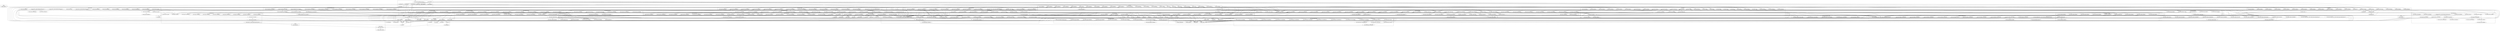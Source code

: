 digraph {
graph [overlap=false]
subgraph cluster_Test_Builder {
	label="Test::Builder";
	"Test::Builder::BEGIN@17";
	"Test::Builder::ctx";
	"Test::Builder::BEGIN@15";
	"Test::Builder::BEGIN@3";
	"Test::Builder::_new_fh";
	"Test::Builder::BEGIN@261";
	"Test::Builder::BEGIN@12";
	"Test::Builder::BEGIN@262";
	"Test::Builder::BEGIN@18";
	"Test::Builder::new";
	"Test::Builder::BEGIN@13";
	"Test::Builder::BEGIN@5";
	"Test::Builder::BEGIN@943";
	"Test::Builder::reset";
	"Test::Builder::BEGIN@14";
	"Test::Builder::BEGIN@4";
	"Test::Builder::BEGIN@22";
	"Test::Builder::is_fh";
	"Test::Builder::output";
	"Test::Builder::failure_output";
	"Test::Builder::todo_output";
	"Test::Builder::create";
	"Test::Builder::BEGIN@20";
	"Test::Builder::BEGIN@11";
}
subgraph cluster_Test_Stream_Event_Note {
	label="Test::Stream::Event::Note";
	"Test::Stream::Event::Note::init";
	"Test::Stream::Event::Note::to_tap";
	"Test::Stream::Event::Note::BEGIN@3";
	"Test::Stream::Event::Note::BEGIN@10";
	"Test::Stream::Event::Note::BEGIN@5";
	"Test::Stream::Event::Note::BEGIN@2";
	"Test::Stream::Event::Note::CORE:subst";
	"Test::Stream::Event::Note::CORE:match";
}
subgraph cluster_Test_Stream_Event_Subtest {
	label="Test::Stream::Event::Subtest";
	"Test::Stream::Event::Subtest::BEGIN@3";
	"Test::Stream::Event::Subtest::BEGIN@9";
	"Test::Stream::Event::Subtest::init";
	"Test::Stream::Event::Subtest::BEGIN@2";
	"Test::Stream::Event::Subtest::BEGIN@5";
	"Test::Stream::Event::Subtest::to_tap";
	"Test::Stream::Event::Subtest::BEGIN@7";
	"Test::Stream::Event::Subtest::BEGIN@6";
}
subgraph cluster_Test_Stream_Exporter {
	label="Test::Stream::Exporter";
	"Test::Stream::Exporter::__ANON__[lib/Test/Stream/Exporter.pm:39]";
	"Test::Stream::Exporter::BEGIN@17";
	"Test::Stream::Exporter::export_meta";
	"Test::Stream::Exporter::CORE:subst";
	"Test::Stream::Exporter::default_export";
	"Test::Stream::Exporter::export_to";
	"Test::Stream::Exporter::BEGIN@3";
	"Test::Stream::Exporter::BEGIN@6";
	"Test::Stream::Exporter::cleanup";
	"Test::Stream::Exporter::BEGIN@72";
	"Test::Stream::Exporter::BEGIN@5";
	"Test::Stream::Exporter::import";
	"Test::Stream::Exporter::export";
	"Test::Stream::Exporter::default_exports";
	"Test::Stream::Exporter::exports";
	"Test::Stream::Exporter::BEGIN@2";
}
subgraph cluster_Test_Stream_HashBase {
	label="Test::Stream::HashBase";
	"Test::Stream::HashBase::import";
	"Test::Stream::HashBase::BEGIN@7";
	"Test::Stream::HashBase::BEGIN@3";
	"Test::Stream::HashBase::BEGIN@6";
	"Test::Stream::HashBase::CORE:subst";
	"Test::Stream::HashBase::BEGIN@5";
	"Test::Stream::HashBase::BEGIN@2";
	"Test::Stream::HashBase::BEGIN@9";
	"Test::Stream::HashBase::apply_to";
	"Test::Stream::HashBase::BEGIN@29";
	"Test::Stream::HashBase::new";
}
subgraph cluster_Test_Stream_Block {
	label="Test::Stream::Block";
	"Test::Stream::Block::deduce";
	"Test::Stream::Block::BEGIN@2";
	"Test::Stream::Block::run";
	"Test::Stream::Block::BEGIN@8";
	"Test::Stream::Block::BEGIN@5";
	"Test::Stream::Block::BEGIN@6";
	"Test::Stream::Block::init";
	"Test::Stream::Block::BEGIN@3";
	"Test::Stream::Block::BEGIN@176";
}
subgraph cluster_Test_Stream_ExitMagic_Context {
	label="Test::Stream::ExitMagic::Context";
	"Test::Stream::ExitMagic::Context::init";
	"Test::Stream::ExitMagic::Context::BEGIN@5";
	"Test::Stream::ExitMagic::Context::BEGIN@2";
	"Test::Stream::ExitMagic::Context::snapshot";
	"Test::Stream::ExitMagic::Context::BEGIN@3";
}
subgraph cluster_Test_Stream_Subtest {
	label="Test::Stream::Subtest";
	"Test::Stream::Subtest::BEGIN@3";
	"Test::Stream::Subtest::BEGIN@9";
	"Test::Stream::Subtest::BEGIN@12";
	"Test::Stream::Subtest::BEGIN@14";
	"Test::Stream::Subtest::BEGIN@38";
	"Test::Stream::Subtest::__ANON__[lib/Test/Stream/Subtest.pm:54]";
	"Test::Stream::Subtest::BEGIN@2";
	"Test::Stream::Subtest::BEGIN@11";
	"Test::Stream::Subtest::BEGIN@10";
	"Test::Stream::Subtest::subtest";
	"Test::Stream::Subtest::BEGIN@5";
}
subgraph cluster_B_CV {
	label="B::CV";
	"B::CV::START";
	"B::CV::GV";
	"B::CV::FILE";
}
subgraph cluster_Test_More {
	label="Test::More";
	"Test::More::BEGIN@11";
	"Test::More::import_extra";
	"Test::More::import";
	"Test::More::done_testing";
	"Test::More::like";
	"Test::More::is_deeply";
	"Test::More::BEGIN@19";
	"Test::More::BEGIN@18";
	"Test::More::BEGIN@260";
	"Test::More::BEGIN@21";
	"Test::More::is";
	"Test::More::ok";
	"Test::More::CORE:match";
	"Test::More::BEGIN@23";
	"Test::More::BEGIN@5";
	"Test::More::BEGIN@53";
	"Test::More::_skip";
	"Test::More::BEGIN@4";
	"Test::More::BEGIN@3";
	"Test::More::BEGIN@12";
	"Test::More::skip";
	"Test::More::BEGIN@16";
	"Test::More::BEGIN@10";
	"Test::More::BEGIN@13";
	"Test::More::BEGIN@121";
	"Test::More::BEGIN@225";
	"Test::More::BEGIN@15";
}
subgraph cluster_UNIVERSAL {
	label="UNIVERSAL";
	"UNIVERSAL::isa";
	"UNIVERSAL::can";
	"UNIVERSAL::VERSION";
}
subgraph cluster_Test_Stream_IOSets {
	label="Test::Stream::IOSets";
	"Test::Stream::IOSets::new";
	"Test::Stream::IOSets::init_encoding";
	"Test::Stream::IOSets::init_legacy";
	"Test::Stream::IOSets::BEGIN@3";
	"Test::Stream::IOSets::BEGIN@2";
	"Test::Stream::IOSets::open_handles";
	"Test::Stream::IOSets::CORE:binmode";
	"Test::Stream::IOSets::_copy_io_layers";
	"Test::Stream::IOSets::__ANON__[lib/Test/Stream/IOSets.pm:76]";
	"Test::Stream::IOSets::BEGIN@5";
	"Test::Stream::IOSets::CORE:open";
	"Test::Stream::IOSets::CORE:match";
	"Test::Stream::IOSets::reset_legacy";
	"Test::Stream::IOSets::_autoflush";
	"Test::Stream::IOSets::_apply_layers";
	"Test::Stream::IOSets::CORE:select";
}
subgraph cluster_Test_Stream_Carp {
	label="Test::Stream::Carp";
	"Test::Stream::Carp::BEGIN@5";
	"Test::Stream::Carp::BEGIN@3";
	"Test::Stream::Carp::BEGIN@2";
}
subgraph cluster_Test_Stream_ArrayBase_Meta {
	label="Test::Stream::ArrayBase::Meta";
	"Test::Stream::ArrayBase::Meta::_GROW";
	"Test::Stream::ArrayBase::Meta::BEGIN@57";
	"Test::Stream::ArrayBase::Meta::baseclass";
	"Test::Stream::ArrayBase::Meta::new";
	"Test::Stream::ArrayBase::Meta::BEGIN@3";
	"Test::Stream::ArrayBase::Meta::__ANON__[lib/Test/Stream/ArrayBase/Meta.pm:77]";
	"Test::Stream::ArrayBase::Meta::get";
	"Test::Stream::ArrayBase::Meta::__ANON__[lib/Test/Stream/ArrayBase/Meta.pm:78]";
	"Test::Stream::ArrayBase::Meta::BEGIN@5";
	"Test::Stream::ArrayBase::Meta::BEGIN@106";
	"Test::Stream::ArrayBase::Meta::fields";
	"Test::Stream::ArrayBase::Meta::add_accessors";
	"Test::Stream::ArrayBase::Meta::BEGIN@2";
	"Test::Stream::ArrayBase::Meta::subclass";
}
subgraph cluster_vars {
	label="vars";
	"vars::import";
	"vars::BEGIN@3";
	"vars::BEGIN@7";
	"vars::CORE:match";
	"vars::BEGIN@8";
}
subgraph cluster_version {
	label="version";
	"version::(cmp";
	"version::(bool";
}
subgraph cluster_Test_Stream_Toolset {
	label="Test::Stream::Toolset";
	"Test::Stream::Toolset::BEGIN@5";
	"Test::Stream::Toolset::BEGIN@14";
	"Test::Stream::Toolset::BEGIN@13";
	"Test::Stream::Toolset::BEGIN@12";
	"Test::Stream::Toolset::BEGIN@7";
	"Test::Stream::Toolset::BEGIN@11";
	"Test::Stream::Toolset::BEGIN@2";
	"Test::Stream::Toolset::BEGIN@16";
	"Test::Stream::Toolset::BEGIN@3";
	"Test::Stream::Toolset::BEGIN@10";
	"Test::Stream::Toolset::BEGIN@18";
	"Test::Stream::Toolset::BEGIN@15";
	"Test::Stream::Toolset::__ANON__[lib/Test/Stream/Toolset.pm:58]";
	"Test::Stream::Toolset::BEGIN@6";
}
subgraph cluster_warnings {
	label="warnings";
	"warnings::import";
	"warnings::CORE:regcomp";
	"warnings::unimport";
	"warnings::CORE:match";
}
subgraph cluster_XSLoader {
	label="XSLoader";
	"XSLoader::load";
}
subgraph cluster_Test_Stream_Util {
	label="Test::Stream::Util";
	"Test::Stream::Util::unoverload_str";
	"Test::Stream::Util::_local_protect";
	"Test::Stream::Util::_local_try";
	"Test::Stream::Util::is_regex";
	"Test::Stream::Util::BEGIN@2";
	"Test::Stream::Util::BEGIN@5";
	"Test::Stream::Util::BEGIN@81";
	"Test::Stream::Util::BEGIN@6";
	"Test::Stream::Util::unoverload";
	"Test::Stream::Util::BEGIN@3";
	"Test::Stream::Util::BEGIN@170";
	"Test::Stream::Util::__ANON__[lib/Test/Stream/Util.pm:185]";
	"Test::Stream::Util::BEGIN@7";
}
subgraph cluster_Test_Stream_Event_Plan {
	label="Test::Stream::Event::Plan";
	"Test::Stream::Event::Plan::init";
	"Test::Stream::Event::Plan::BEGIN@3";
	"Test::Stream::Event::Plan::BEGIN@5";
	"Test::Stream::Event::Plan::BEGIN@10";
	"Test::Stream::Event::Plan::to_tap";
	"Test::Stream::Event::Plan::BEGIN@2";
}
subgraph cluster_Test_More_Tools {
	label="Test::More::Tools";
	"Test::More::Tools::__ANON__[lib/Test/More/Tools.pm:148]";
	"Test::More::Tools::is_eq";
	"Test::More::Tools::_cmp_eval";
	"Test::More::Tools::BEGIN@145";
	"Test::More::Tools::__ANON__[lib/Test/More/Tools.pm:48]";
	"Test::More::Tools::BEGIN@2";
	"Test::More::Tools::regex_check";
	"Test::More::Tools::cmp_check";
	"Test::More::Tools::BEGIN@7";
	"Test::More::Tools::CORE:regcomp";
	"Test::More::Tools::__ANON__[lib/Test/More/Tools.pm:147]";
	"Test::More::Tools::BEGIN@5";
	"Test::More::Tools::CORE:match";
	"Test::More::Tools::BEGIN@12";
	"Test::More::Tools::BEGIN@3";
	"Test::More::Tools::BEGIN@11";
	"Test::More::Tools::CORE:subst";
}
subgraph cluster_Regexp {
	label="Regexp";
	"Regexp::DESTROY";
}
subgraph cluster_PerlIO {
	label="PerlIO";
	"PerlIO::get_layers";
}
subgraph cluster_B {
	label="B";
	"B::svref_2object";
	"B::BEGIN@12";
	"B::BEGIN@30";
	"B::BEGIN@237";
}
subgraph cluster_Test_More_DeepCheck_Strict {
	label="Test::More::DeepCheck::Strict";
	"Test::More::DeepCheck::Strict::_check_hash";
	"Test::More::DeepCheck::Strict::BEGIN@63";
	"Test::More::DeepCheck::Strict::_check_nonrefs";
	"Test::More::DeepCheck::Strict::_deep_check";
	"Test::More::DeepCheck::Strict::BEGIN@6";
	"Test::More::DeepCheck::Strict::BEGIN@5";
	"Test::More::DeepCheck::Strict::BEGIN@2";
	"Test::More::DeepCheck::Strict::BEGIN@7";
	"Test::More::DeepCheck::Strict::_inner_check";
	"Test::More::DeepCheck::Strict::BEGIN@3";
	"Test::More::DeepCheck::Strict::check";
	"Test::More::DeepCheck::Strict::BEGIN@8";
	"Test::More::DeepCheck::Strict::CORE:sort";
	"Test::More::DeepCheck::Strict::BEGIN@10";
}
subgraph cluster_Test_Stream_ExitMagic {
	label="Test::Stream::ExitMagic";
	"Test::Stream::ExitMagic::BEGIN@3";
	"Test::Stream::ExitMagic::do_magic";
	"Test::Stream::ExitMagic::init";
	"Test::Stream::ExitMagic::BEGIN@2";
	"Test::Stream::ExitMagic::be_helpful_magic";
	"Test::Stream::ExitMagic::BEGIN@7";
}
subgraph cluster_Test_Stream_Meta {
	label="Test::Stream::Meta";
	"Test::Stream::Meta::init_tester";
	"Test::Stream::Meta::BEGIN@12";
	"Test::Stream::Meta::BEGIN@6";
	"Test::Stream::Meta::BEGIN@8";
	"Test::Stream::Meta::BEGIN@2";
	"Test::Stream::Meta::BEGIN@3";
	"Test::Stream::Meta::is_tester";
	"Test::Stream::Meta::BEGIN@5";
	"Test::Stream::Meta::BEGIN@14";
}
subgraph cluster_warnings_register {
	label="warnings::register";
	"warnings::register::import";
	"warnings::register::mkMask";
}
subgraph cluster_Test_Stream_Event_Ok {
	label="Test::Stream::Event::Ok";
	"Test::Stream::Event::Ok::BEGIN@7";
	"Test::Stream::Event::Ok::BEGIN@3";
	"Test::Stream::Event::Ok::to_tap";
	"Test::Stream::Event::Ok::BEGIN@2";
	"Test::Stream::Event::Ok::BEGIN@133";
	"Test::Stream::Event::Ok::BEGIN@9";
	"Test::Stream::Event::Ok::CORE:subst";
	"Test::Stream::Event::Ok::BEGIN@5";
	"Test::Stream::Event::Ok::BEGIN@6";
	"Test::Stream::Event::Ok::init";
	"Test::Stream::Event::Ok::CORE:match";
}
subgraph cluster_B_GV {
	label="B::GV";
	"B::GV::NAME";
	"B::GV::STASH";
}
subgraph cluster_B_COP {
	label="B::COP";
	"B::COP::line";
}
subgraph cluster_Scalar_Util {
	label="Scalar::Util";
	"Scalar::Util::weaken";
	"Scalar::Util::BEGIN@10";
	"Scalar::Util::reftype";
	"Scalar::Util::BEGIN@9";
	"Scalar::Util::blessed";
}
subgraph cluster_strict {
	label="strict";
	"strict::CORE:regcomp";
	"strict::bits";
	"strict::import";
	"strict::unimport";
	"strict::CORE:match";
}
subgraph cluster_Test_Stream_PackageUtil {
	label="Test::Stream::PackageUtil";
	"Test::Stream::PackageUtil::BEGIN@47";
	"Test::Stream::PackageUtil::BEGIN@46";
	"Test::Stream::PackageUtil::BEGIN@2";
	"Test::Stream::PackageUtil::package_sym";
	"Test::Stream::PackageUtil::BEGIN@61";
	"Test::Stream::PackageUtil::BEGIN@19";
	"Test::Stream::PackageUtil::package_purge_sym";
	"Test::Stream::PackageUtil::import";
	"Test::Stream::PackageUtil::CORE:match";
	"Test::Stream::PackageUtil::BEGIN@3";
}
subgraph cluster_Test_More_DeepCheck {
	label="Test::More::DeepCheck";
	"Test::More::DeepCheck::BEGIN@2";
	"Test::More::DeepCheck::BEGIN@3";
	"Test::More::DeepCheck::init";
	"Test::More::DeepCheck::is_dne";
	"Test::More::DeepCheck::BEGIN@5";
}
subgraph cluster_Test_Stream_Event_Finish {
	label="Test::Stream::Event::Finish";
	"Test::Stream::Event::Finish::BEGIN@3";
	"Test::Stream::Event::Finish::BEGIN@2";
	"Test::Stream::Event::Finish::BEGIN@5";
}
subgraph cluster_Test_Stream_Exporter_Meta {
	label="Test::Stream::Exporter::Meta";
	"Test::Stream::Exporter::Meta::BEGIN@100";
	"Test::Stream::Exporter::Meta::add_default";
	"Test::Stream::Exporter::Meta::BEGIN@3";
	"Test::Stream::Exporter::Meta::default";
	"Test::Stream::Exporter::Meta::new";
	"Test::Stream::Exporter::Meta::BEGIN@2";
	"Test::Stream::Exporter::Meta::BEGIN@89";
	"Test::Stream::Exporter::Meta::BEGIN@101.2";
	"Test::Stream::Exporter::Meta::BEGIN@101";
	"Test::Stream::Exporter::Meta::exports";
	"Test::Stream::Exporter::Meta::add_bulk";
	"Test::Stream::Exporter::Meta::add_default_bulk";
	"Test::Stream::Exporter::Meta::add";
	"Test::Stream::Exporter::Meta::BEGIN@5";
	"Test::Stream::Exporter::Meta::BEGIN@100.1";
	"Test::Stream::Exporter::Meta::get";
}
subgraph cluster_Test_Stream_Context {
	label="Test::Stream::Context";
	"Test::Stream::Context::_plan";
	"Test::Stream::Context::BEGIN@3";
	"Test::Stream::Context::restore_todo";
	"Test::Stream::Context::subtest";
	"Test::Stream::Context::inspect_todo";
	"Test::Stream::Context::CORE:subst";
	"Test::Stream::Context::BEGIN@407";
	"Test::Stream::Context::BEGIN@77";
	"Test::Stream::Context::subtest_start";
	"Test::Stream::Context::BEGIN@7";
	"Test::Stream::Context::BEGIN@2";
	"Test::Stream::Context::BEGIN@426";
	"Test::Stream::Context::BEGIN@425";
	"Test::Stream::Context::set";
	"Test::Stream::Context::BEGIN@9";
	"Test::Stream::Context::subname";
	"Test::Stream::Context::snapshot";
	"Test::Stream::Context::_note";
	"Test::Stream::Context::BEGIN@11";
	"Test::Stream::Context::ok";
	"Test::Stream::Context::_find_tester";
	"Test::Stream::Context::_find_context";
	"Test::Stream::Context::hide_todo";
	"Test::Stream::Context::BEGIN@78";
	"Test::Stream::Context::BEGIN@24";
	"Test::Stream::Context::_ok";
	"Test::Stream::Context::clear";
	"Test::Stream::Context::subtest_stop";
	"Test::Stream::Context::BEGIN@18";
	"Test::Stream::Context::BEGIN@10";
	"Test::Stream::Context::BEGIN@14";
	"Test::Stream::Context::BEGIN@406";
	"Test::Stream::Context::call";
	"Test::Stream::Context::BEGIN@5";
	"Test::Stream::Context::BEGIN@12";
	"Test::Stream::Context::BEGIN@385";
	"Test::Stream::Context::finish";
	"Test::Stream::Context::register_event";
	"Test::Stream::Context::BEGIN@433";
	"Test::Stream::Context::note";
	"Test::Stream::Context::context";
	"Test::Stream::Context::DESTROY";
	"Test::Stream::Context::done_testing";
	"Test::Stream::Context::CORE:match";
}
subgraph cluster_Test_Stream_Event {
	label="Test::Stream::Event";
	"Test::Stream::Event::BEGIN@2";
	"Test::Stream::Event::init";
	"Test::Stream::Event::BEGIN@8";
	"Test::Stream::Event::BEGIN@3";
	"Test::Stream::Event::BEGIN@6";
	"Test::Stream::Event::import";
	"Test::Stream::Event::BEGIN@5";
	"Test::Stream::Event::encoding";
}
subgraph cluster_Test_Stream_HashBase_Meta {
	label="Test::Stream::HashBase::Meta";
	"Test::Stream::HashBase::Meta::__ANON__[lib/Test/Stream/HashBase/Meta.pm:91]";
	"Test::Stream::HashBase::Meta::get";
	"Test::Stream::HashBase::Meta::__ANON__[lib/Test/Stream/HashBase/Meta.pm:90]";
	"Test::Stream::HashBase::Meta::new";
	"Test::Stream::HashBase::Meta::BEGIN@5";
	"Test::Stream::HashBase::Meta::subclass";
	"Test::Stream::HashBase::Meta::fields";
	"Test::Stream::HashBase::Meta::BEGIN@88";
	"Test::Stream::HashBase::Meta::BEGIN@2";
	"Test::Stream::HashBase::Meta::BEGIN@62";
	"Test::Stream::HashBase::Meta::add_accessors";
	"Test::Stream::HashBase::Meta::BEGIN@3";
	"Test::Stream::HashBase::Meta::baseclass";
	"Test::Stream::HashBase::Meta::BEGIN@55";
}
subgraph cluster_Test_Stream {
	label="Test::Stream";
	"Test::Stream::_render_tap";
	"Test::Stream::BEGIN@12";
	"Test::Stream::_update_state";
	"Test::Stream::BEGIN@3";
	"Test::Stream::BEGIN@659";
	"Test::Stream::BEGIN@8";
	"Test::Stream::END";
	"Test::Stream::count";
	"Test::Stream::BEGIN@9";
	"Test::Stream::subtest_start";
	"Test::Stream::_finalize_event";
	"Test::Stream::done_testing";
	"Test::Stream::send";
	"Test::Stream::init";
	"Test::Stream::_process_event";
	"Test::Stream::BEGIN@10";
	"Test::Stream::BEGIN@2";
	"Test::Stream::ended";
	"Test::Stream::shared";
	"Test::Stream::BEGIN@15";
	"Test::Stream::BEGIN@13";
	"Test::Stream::_reset";
	"Test::Stream::before_import";
	"Test::Stream::subtest_stop";
	"Test::Stream::BEGIN@47";
	"Test::Stream::CORE:subst";
	"Test::Stream::failed";
	"Test::Stream::BEGIN@11";
	"Test::Stream::CORE:print";
	"Test::Stream::plan";
	"Test::Stream::BEGIN@628";
}
subgraph cluster_overload {
	label="overload";
	"overload::BEGIN@139";
}
subgraph cluster_main {
	label="main";
	"main::CORE:open";
	"main::BEGIN@2";
	"main::CORE:print";
	"main::BEGIN@3";
	"main::RUNTIME";
	"main::run";
	"main::BEGIN@1";
	"main::__ANON__[profiling/long-run.pl:20]";
	"main::CORE:qr";
}
subgraph cluster_Config {
	label="Config";
	"Config::BEGIN@35";
	"Config::import";
	"Config::TIEHASH";
	"Config::BEGIN@9";
	"Config::FETCH";
}
subgraph cluster_Test_Stream_Threads {
	label="Test::Stream::Threads";
	"Test::Stream::Threads::BEGIN@23";
	"Test::Stream::Threads::BEGIN@6";
	"Test::Stream::Threads::BEGIN@5";
	"Test::Stream::Threads::BEGIN@3";
	"Test::Stream::Threads::BEGIN@2";
}
subgraph cluster_Test_Stream_Event_Diag {
	label="Test::Stream::Event::Diag";
	"Test::Stream::Event::Diag::BEGIN@5";
	"Test::Stream::Event::Diag::BEGIN@3";
	"Test::Stream::Event::Diag::BEGIN@12";
	"Test::Stream::Event::Diag::BEGIN@10";
	"Test::Stream::Event::Diag::BEGIN@2";
	"Test::Stream::Event::Diag::BEGIN@11";
}
subgraph cluster_Exporter {
	label="Exporter";
	"Exporter::CORE:subst";
	"Exporter::import";
	"Exporter::CORE:match";
}
subgraph cluster_Test_Stream_ArrayBase {
	label="Test::Stream::ArrayBase";
	"Test::Stream::ArrayBase::BEGIN@29";
	"Test::Stream::ArrayBase::BEGIN@2";
	"Test::Stream::ArrayBase::BEGIN@7";
	"Test::Stream::ArrayBase::CORE:subst";
	"Test::Stream::ArrayBase::import";
	"Test::Stream::ArrayBase::BEGIN@6";
	"Test::Stream::ArrayBase::BEGIN@5";
	"Test::Stream::ArrayBase::new";
	"Test::Stream::ArrayBase::BEGIN@3";
	"Test::Stream::ArrayBase::apply_to";
	"Test::Stream::ArrayBase::BEGIN@9";
}
subgraph cluster_List_Util {
	label="List::Util";
	"List::Util::BEGIN@11";
	"List::Util::BEGIN@12";
}
subgraph cluster_Test_Stream_Event_Bail {
	label="Test::Stream::Event::Bail";
	"Test::Stream::Event::Bail::BEGIN@3";
	"Test::Stream::Event::Bail::BEGIN@2";
	"Test::Stream::Event::Bail::BEGIN@5";
}
subgraph cluster_re {
	label="re";
	"re::is_regexp";
}
subgraph cluster_B_HV {
	label="B::HV";
	"B::HV::NAME";
}
"Test::Stream::Context::ok" -> "Test::Stream::Context::_ok";
"Test::More::DeepCheck::Strict::check" -> "Test::More::DeepCheck::Strict::_deep_check";
"Test::More::DeepCheck::Strict::_check_hash" -> "Test::More::DeepCheck::Strict::_deep_check";
"Test::Stream::HashBase::BEGIN@5" -> "Test::Stream::HashBase::Meta::BEGIN@88";
"Test::Stream::_render_tap" -> "Test::Stream::Event::Subtest::to_tap";
"Test::Stream::Subtest::__ANON__[lib/Test/Stream/Subtest.pm:54]" -> "Test::Stream::ExitMagic::do_magic";
"Test::Stream::END" -> "Test::Stream::ExitMagic::do_magic";
"Test::More::BEGIN@10" -> "Test::Stream::BEGIN@3";
"Test::Stream::BEGIN@8" -> "Test::Stream::Context::BEGIN@11";
"Test::Stream::Context::context" -> "Test::Stream::Context::_find_context";
"Test::Stream::Context::BEGIN@12" -> "Test::Stream::Meta::BEGIN@5";
"Test::More::BEGIN@12" -> "Test::Stream::Toolset::BEGIN@15";
"Test::Stream::IOSets::_autoflush" -> "Test::Stream::IOSets::CORE:select";
"Test::Stream::Toolset::BEGIN@11" -> "Test::Stream::Event::Diag::BEGIN@5";
"Test::Stream::Util::_local_try" -> "Test::Stream::Subtest::__ANON__[lib/Test/Stream/Subtest.pm:54]";
"Test::Stream::Meta::BEGIN@8" -> "Test::Stream::HashBase::BEGIN@5";
"Test::Stream::IOSets::open_handles" -> "Test::Stream::IOSets::_autoflush";
"Test::Stream::IOSets::init_legacy" -> "Test::Stream::IOSets::_autoflush";
"Test::More::BEGIN@18" -> "Test::More::Tools::BEGIN@7";
"main::BEGIN@2" -> "warnings::CORE:regcomp";
"Test::Stream::BEGIN@8" -> "Test::Stream::Context::BEGIN@14";
"Test::Stream::Context::BEGIN@11" -> "Test::Stream::Util::BEGIN@2";
"Test::Stream::Util::_local_protect" -> "Test::More::Tools::__ANON__[lib/Test/More/Tools.pm:147]";
"Test::Stream::ExitMagic::do_magic" -> "Test::Stream::Context::finish";
"Test::Stream::ArrayBase::BEGIN@5" -> "Test::Stream::ArrayBase::Meta::BEGIN@5";
"main::BEGIN@3" -> "Test::More::BEGIN@225";
"Test::Stream::Block::deduce" -> "B::HV::NAME";
"Test::Stream::Context::BEGIN@10" -> "Test::Stream::Event::BEGIN@6";
"Test::Stream::Context::snapshot" -> "Scalar::Util::blessed";
"Test::Stream::Util::unoverload" -> "Scalar::Util::blessed";
"Test::Stream::Context::context" -> "Test::Stream::Context::CORE:match";
"Test::Stream::PackageUtil::package_sym" -> "Test::Stream::PackageUtil::CORE:match";
"Test::Stream::BEGIN@10" -> "Test::Stream::IOSets::init_legacy";
"main::BEGIN@3" -> "Test::More::BEGIN@21";
"Test::More::BEGIN@10" -> "Test::Stream::BEGIN@8";
"Test::Stream::Event::BEGIN@8" -> "Test::Stream::ArrayBase::BEGIN@7";
"Test::Stream::Context::BEGIN@9" -> "Test::Stream::Threads::BEGIN@23";
"Test::Stream::Toolset::BEGIN@11" -> "Test::Stream::Event::Diag::BEGIN@2";
"Test::Stream::Toolset::BEGIN@12" -> "Test::Stream::Event::Finish::BEGIN@3";
"Test::Stream::HashBase::new" -> "Test::Stream::ExitMagic::init";
"Test::Stream::BEGIN@8" -> "Test::Stream::Context::BEGIN@3";
"Exporter::import" -> "Exporter::CORE:subst";
"Test::Stream::send" -> "Test::Stream::_finalize_event";
"main::BEGIN@1" -> "strict::bits";
"strict::unimport" -> "strict::bits";
"strict::import" -> "strict::bits";
"Test::Stream::BEGIN@8" -> "Test::Stream::Context::BEGIN@77";
"Test::Stream::Subtest::subtest" -> "Test::Stream::Context::subtest_start";
"Test::Stream::Util::_local_protect" -> "Test::Stream::IOSets::__ANON__[lib/Test/Stream/IOSets.pm:76]";
"Test::Stream::Exporter::BEGIN@6" -> "Test::Stream::Exporter::Meta::BEGIN@2";
"Test::Stream::Context::BEGIN@9" -> "Test::Stream::Threads::BEGIN@6";
"Test::Stream::Toolset::BEGIN@10" -> "Test::Stream::Event::Bail::BEGIN@2";
"Test::Stream::HashBase::BEGIN@5" -> "Test::Stream::HashBase::Meta::BEGIN@62";
"Test::Stream::HashBase::BEGIN@5" -> "Test::Stream::HashBase::Meta::BEGIN@2";
"Test::More::BEGIN@19" -> "Test::More::DeepCheck::Strict::BEGIN@5";
"Test::More::BEGIN@21" -> "Test::Builder::BEGIN@18";
"Test::More::BEGIN@19" -> "Test::More::DeepCheck::Strict::BEGIN@63";
"main::run" -> "main::CORE:qr";
"Test::Stream::Toolset::BEGIN@10" -> "Test::Stream::Event::Bail::BEGIN@5";
"Test::Stream::Context::BEGIN@12" -> "Test::Stream::Meta::BEGIN@2";
"Test::More::Tools::cmp_check" -> "Test::Stream::Context::subname";
"Test::Builder::new" -> "Test::Builder::create";
"Test::Stream::BEGIN@10" -> "Test::Stream::IOSets::BEGIN@3";
"main::BEGIN@3" -> "Test::More::BEGIN@5";
"main::RUNTIME" -> "Test::Builder::todo_output";
"Test::Stream::Exporter::export_meta" -> "Test::Stream::Exporter::Meta::get";
"Test::Stream::HashBase::Meta::add_accessors" -> "Test::Stream::Exporter::Meta::get";
"Test::Stream::ArrayBase::Meta::subclass" -> "Test::Stream::Exporter::Meta::get";
"Test::Stream::HashBase::Meta::subclass" -> "Test::Stream::Exporter::Meta::get";
"Test::Stream::ArrayBase::Meta::add_accessors" -> "Test::Stream::Exporter::Meta::get";
"Test::Stream::Context::note" -> "Test::Stream::Context::_note";
"Test::More::BEGIN@10" -> "Test::Stream::BEGIN@628";
"Test::Stream::Toolset::BEGIN@13" -> "Test::Stream::Event::Note::BEGIN@10";
"Test::Stream::Exporter::default_export" -> "Test::Stream::Exporter::export_meta";
"Test::Stream::Exporter::default_exports" -> "Test::Stream::Exporter::export_meta";
"Test::Stream::Exporter::exports" -> "Test::Stream::Exporter::export_meta";
"Test::Stream::Exporter::export" -> "Test::Stream::Exporter::export_meta";
"Test::Stream::BEGIN@8" -> "Test::Stream::Context::BEGIN@78";
"Test::Stream::Context::context" -> "Test::Stream::Context::_find_tester";
"Test::Stream::ArrayBase::new" -> "Test::Stream::Event::Plan::init";
"Test::Stream::Exporter::BEGIN@6" -> "Test::Stream::Exporter::Meta::BEGIN@101.2";
"Test::Stream::Threads::BEGIN@6" -> "Config::import";
"Test::Stream::Context::BEGIN@12" -> "Test::Stream::Meta::BEGIN@8";
"Test::Stream::IOSets::new" -> "Test::Stream::IOSets::reset_legacy";
"Test::Stream::Context::_plan" -> "Test::Stream::ArrayBase::new";
"Test::Stream::Context::_ok" -> "Test::Stream::ArrayBase::new";
"Test::Stream::Context::subtest" -> "Test::Stream::ArrayBase::new";
"Test::More::DeepCheck::Strict::check" -> "Test::Stream::ArrayBase::new";
"Test::Stream::Context::_note" -> "Test::Stream::ArrayBase::new";
"Test::Stream::Context::finish" -> "Test::Stream::ArrayBase::new";
"Test::Stream::Exporter::BEGIN@6" -> "Test::Stream::Exporter::Meta::BEGIN@101";
"Test::Stream::Toolset::BEGIN@14" -> "Test::Stream::Event::Ok::BEGIN@6";
"Test::Stream::Context::_plan" -> "Test::Stream::send";
"Test::Stream::Context::finish" -> "Test::Stream::send";
"Test::Stream::Context::_note" -> "Test::Stream::send";
"Test::Stream::Context::subtest" -> "Test::Stream::send";
"Test::Stream::Context::_ok" -> "Test::Stream::send";
"main::BEGIN@3" -> "Test::More::BEGIN@18";
"Test::Stream::Util::unoverload_str" -> "Test::Stream::Util::unoverload";
"Test::Stream::Exporter::Meta::add_bulk" -> "Test::Stream::PackageUtil::package_sym";
"Test::Stream::Exporter::Meta::add" -> "Test::Stream::PackageUtil::package_sym";
"Test::Stream::Exporter::Meta::add_default_bulk" -> "Test::Stream::PackageUtil::package_sym";
"Test::More::import" -> "Test::Stream::Toolset::__ANON__[lib/Test/Stream/Toolset.pm:58]";
"Test::Stream::Event::import" -> "Test::Stream::Context::register_event";
"Test::More::BEGIN@21" -> "Test::Builder::BEGIN@22";
"Test::More::Tools::cmp_check" -> "Test::Stream::Context::call";
"Test::More::Tools::regex_check" -> "Test::Stream::Context::call";
"Test::Stream::HashBase::Meta::BEGIN@2" -> "strict::import";
"Test::Stream::Event::Finish::BEGIN@2" -> "strict::import";
"Test::More::BEGIN@4" -> "strict::import";
"Test::Stream::Event::Plan::BEGIN@2" -> "strict::import";
"Test::Stream::BEGIN@2" -> "strict::import";
"Test::Builder::BEGIN@4" -> "strict::import";
"List::Util::BEGIN@11" -> "strict::import";
"Test::Stream::Threads::BEGIN@2" -> "strict::import";
"Test::Stream::Meta::BEGIN@2" -> "strict::import";
"Test::Stream::Context::BEGIN@2" -> "strict::import";
"Test::Stream::IOSets::BEGIN@2" -> "strict::import";
"main::BEGIN@1" -> "strict::import";
"Test::Stream::Event::BEGIN@2" -> "strict::import";
"Test::More::DeepCheck::Strict::BEGIN@2" -> "strict::import";
"Test::Stream::Event::Diag::BEGIN@2" -> "strict::import";
"Test::Stream::Event::Subtest::BEGIN@2" -> "strict::import";
"Test::Stream::Event::Note::BEGIN@2" -> "strict::import";
"Test::Stream::Exporter::Meta::BEGIN@2" -> "strict::import";
"Test::Stream::Event::Bail::BEGIN@2" -> "strict::import";
"B::BEGIN@30" -> "strict::import";
"Test::Stream::ArrayBase::BEGIN@2" -> "strict::import";
"Test::Stream::Util::BEGIN@2" -> "strict::import";
"Scalar::Util::BEGIN@9" -> "strict::import";
"Test::More::DeepCheck::BEGIN@2" -> "strict::import";
"Test::Stream::Event::Ok::BEGIN@2" -> "strict::import";
"Test::Stream::Subtest::BEGIN@2" -> "strict::import";
"Test::Stream::PackageUtil::BEGIN@2" -> "strict::import";
"Test::Stream::Exporter::BEGIN@2" -> "strict::import";
"Test::Stream::Toolset::BEGIN@2" -> "strict::import";
"Test::Stream::ExitMagic::Context::BEGIN@2" -> "strict::import";
"Test::More::Tools::BEGIN@2" -> "strict::import";
"Test::Stream::ExitMagic::BEGIN@2" -> "strict::import";
"Test::Stream::ArrayBase::Meta::BEGIN@2" -> "strict::import";
"Config::BEGIN@9" -> "strict::import";
"Test::Stream::HashBase::BEGIN@2" -> "strict::import";
"Test::Stream::Block::BEGIN@2" -> "strict::import";
"Test::Stream::Carp::BEGIN@2" -> "strict::import";
"vars::BEGIN@8" -> "strict::import";
"Test::More::BEGIN@12" -> "Test::Stream::Toolset::BEGIN@18";
"main::run" -> "Test::More::skip";
"main::BEGIN@3" -> "Test::More::BEGIN@53";
"Test::Stream::IOSets::__ANON__[lib/Test/Stream/IOSets.pm:76]" -> "PerlIO::get_layers";
"Test::Stream::Context::BEGIN@10" -> "Test::Stream::Event::BEGIN@8";
"Test::Stream::Block::deduce" -> "B::COP::line";
"Test::Stream::Exporter::export_to" -> "Test::Stream::Exporter::Meta::default";
"Test::Stream::Toolset::BEGIN@15" -> "Test::Stream::Event::Plan::BEGIN@3";
"Test::Stream::BEGIN@8" -> "Test::Stream::Context::BEGIN@407";
"Test::Stream::Event::Note::to_tap" -> "Test::Stream::Event::Note::CORE:subst";
"Test::Stream::Event::Ok::to_tap" -> "Test::Stream::Event::Ok::CORE:subst";
"Test::More::BEGIN@12" -> "Test::Stream::Toolset::BEGIN@16";
"Test::Stream::HashBase::Meta::subclass" -> "Test::Stream::HashBase::Meta::get";
"Test::Stream::HashBase::apply_to" -> "Test::Stream::HashBase::Meta::get";
"Test::More::BEGIN@19" -> "Test::More::DeepCheck::Strict::BEGIN@3";
"Test::Stream::HashBase::apply_to" -> "Test::Stream::HashBase::Meta::subclass";
"Test::More::BEGIN@10" -> "Test::Stream::BEGIN@13";
"Test::Stream::ArrayBase::apply_to" -> "Test::Stream::ArrayBase::Meta::get";
"Test::Stream::ArrayBase::Meta::subclass" -> "Test::Stream::ArrayBase::Meta::get";
"Test::Stream::Toolset::BEGIN@16" -> "Test::Stream::Event::Subtest::BEGIN@7";
"Test::More::skip" -> "Test::More::_skip";
"Test::Stream::_finalize_event" -> "UNIVERSAL::isa";
"Test::Stream::_update_state" -> "UNIVERSAL::isa";
"main::run" -> "Regexp::DESTROY";
"Test::Stream::send" -> "Test::Stream::ArrayBase::Meta::__ANON__[lib/Test/Stream/ArrayBase/Meta.pm:78]";
"Test::More::BEGIN@21" -> "Test::Builder::BEGIN@14";
"Test::Stream::Exporter::Meta::new" -> "Test::Stream::Exporter::Meta::add_bulk";
"Test::Stream::Exporter::exports" -> "Test::Stream::Exporter::Meta::add_bulk";
"Test::Stream::Context::BEGIN@9" -> "Test::Stream::Threads::BEGIN@2";
"Test::More::DeepCheck::Strict::_check_hash" -> "Test::More::DeepCheck::Strict::CORE:sort";
"Test::Stream::ArrayBase::BEGIN@3" -> "warnings::import";
"Test::Stream::HashBase::BEGIN@3" -> "warnings::import";
"Test::Stream::ExitMagic::Context::BEGIN@3" -> "warnings::import";
"Test::Stream::Exporter::Meta::BEGIN@3" -> "warnings::import";
"Test::Stream::Carp::BEGIN@3" -> "warnings::import";
"Test::Stream::BEGIN@3" -> "warnings::import";
"Test::Stream::Event::BEGIN@3" -> "warnings::import";
"Test::Stream::Event::Diag::BEGIN@3" -> "warnings::import";
"Test::Stream::PackageUtil::BEGIN@3" -> "warnings::import";
"Test::More::Tools::BEGIN@3" -> "warnings::import";
"Test::Stream::Meta::BEGIN@3" -> "warnings::import";
"Test::Builder::BEGIN@5" -> "warnings::import";
"Test::Stream::Event::Subtest::BEGIN@3" -> "warnings::import";
"Test::More::DeepCheck::Strict::BEGIN@3" -> "warnings::import";
"Test::Stream::Util::BEGIN@3" -> "warnings::import";
"Test::Stream::Threads::BEGIN@3" -> "warnings::import";
"Test::Stream::Context::BEGIN@3" -> "warnings::import";
"Test::Stream::Event::Plan::BEGIN@3" -> "warnings::import";
"Test::Stream::Event::Note::BEGIN@3" -> "warnings::import";
"Test::Stream::Event::Finish::BEGIN@3" -> "warnings::import";
"Test::Stream::ArrayBase::Meta::BEGIN@3" -> "warnings::import";
"main::BEGIN@2" -> "warnings::import";
"Test::More::BEGIN@5" -> "warnings::import";
"Test::Stream::IOSets::BEGIN@3" -> "warnings::import";
"Test::Stream::ExitMagic::BEGIN@3" -> "warnings::import";
"Test::Stream::Subtest::BEGIN@3" -> "warnings::import";
"Test::Stream::Toolset::BEGIN@3" -> "warnings::import";
"Test::Stream::Block::BEGIN@3" -> "warnings::import";
"Test::Stream::Exporter::BEGIN@3" -> "warnings::import";
"Test::More::DeepCheck::BEGIN@3" -> "warnings::import";
"Test::Stream::Event::Ok::BEGIN@3" -> "warnings::import";
"Test::Stream::HashBase::Meta::BEGIN@3" -> "warnings::import";
"Test::Stream::Event::Bail::BEGIN@3" -> "warnings::import";
"Test::More::BEGIN@21" -> "Test::Builder::BEGIN@11";
"Test::More::BEGIN@19" -> "Test::More::DeepCheck::Strict::BEGIN@7";
"Test::Stream::Block::deduce" -> "B::svref_2object";
"Test::Stream::Exporter::BEGIN@5" -> "Test::Stream::PackageUtil::BEGIN@61";
"Test::Stream::Event::Ok::BEGIN@5" -> "Exporter::import";
"Test::Stream::HashBase::BEGIN@7" -> "Exporter::import";
"Test::Builder::BEGIN@18" -> "Exporter::import";
"Test::Stream::Event::Diag::BEGIN@11" -> "Exporter::import";
"Test::More::DeepCheck::Strict::BEGIN@5" -> "Exporter::import";
"Test::Stream::Block::BEGIN@5" -> "Exporter::import";
"Test::Stream::ArrayBase::BEGIN@7" -> "Exporter::import";
"Test::Stream::Util::BEGIN@5" -> "Exporter::import";
"Test::Stream::Subtest::BEGIN@10" -> "Exporter::import";
"Test::More::BEGIN@16" -> "Exporter::import";
"Test::Stream::Event::Subtest::BEGIN@5" -> "Exporter::import";
"Test::Stream::Event::BEGIN@5" -> "Exporter::import";
"Test::Stream::Context::BEGIN@5" -> "Exporter::import";
"Test::More::Tools::BEGIN@12" -> "Exporter::import";
"Test::Stream::shared" -> "Test::Stream::ExitMagic::Context::BEGIN@3";
"Test::More::DeepCheck::Strict::_check_hash" -> "Test::More::DeepCheck::Strict::_check_nonrefs";
"main::BEGIN@2" -> "warnings::CORE:match";
"Exporter::import" -> "Exporter::CORE:match";
"Test::Stream::Subtest::BEGIN@14" -> "Test::Stream::Block::BEGIN@2";
"main::BEGIN@3" -> "Test::More::BEGIN@11";
"Test::Stream::Context::subtest" -> "Test::Stream::HashBase::Meta::__ANON__[lib/Test/Stream/HashBase/Meta.pm:90]";
"Test::Stream::Subtest::__ANON__[lib/Test/Stream/Subtest.pm:54]" -> "Test::Stream::HashBase::Meta::__ANON__[lib/Test/Stream/HashBase/Meta.pm:90]";
"Test::Stream::Context::subtest_start" -> "Test::Stream::HashBase::Meta::__ANON__[lib/Test/Stream/HashBase/Meta.pm:90]";
"Test::Stream::subtest_start" -> "Test::Stream::HashBase::Meta::__ANON__[lib/Test/Stream/HashBase/Meta.pm:90]";
"Test::Stream::Event::Ok::to_tap" -> "Test::Stream::HashBase::Meta::__ANON__[lib/Test/Stream/HashBase/Meta.pm:90]";
"Test::Stream::Context::_plan" -> "Test::Stream::HashBase::Meta::__ANON__[lib/Test/Stream/HashBase/Meta.pm:90]";
"Test::Stream::Subtest::subtest" -> "Test::Stream::HashBase::Meta::__ANON__[lib/Test/Stream/HashBase/Meta.pm:90]";
"Test::Stream::ExitMagic::do_magic" -> "Test::Stream::HashBase::Meta::__ANON__[lib/Test/Stream/HashBase/Meta.pm:90]";
"Test::Stream::END" -> "Test::Stream::HashBase::Meta::__ANON__[lib/Test/Stream/HashBase/Meta.pm:90]";
"Test::Stream::Context::_ok" -> "Test::Stream::HashBase::Meta::__ANON__[lib/Test/Stream/HashBase/Meta.pm:90]";
"Test::Stream::Event::encoding" -> "Test::Stream::HashBase::Meta::__ANON__[lib/Test/Stream/HashBase/Meta.pm:90]";
"Test::Stream::_render_tap" -> "Test::Stream::HashBase::Meta::__ANON__[lib/Test/Stream/HashBase/Meta.pm:90]";
"Test::Stream::Context::subtest_stop" -> "Test::Stream::HashBase::Meta::__ANON__[lib/Test/Stream/HashBase/Meta.pm:90]";
"Test::Stream::Event::Ok::init" -> "Test::Stream::HashBase::Meta::__ANON__[lib/Test/Stream/HashBase/Meta.pm:90]";
"Test::Stream::Context::context" -> "Test::Stream::HashBase::Meta::__ANON__[lib/Test/Stream/HashBase/Meta.pm:90]";
"Test::Builder::todo_output" -> "Test::Stream::HashBase::Meta::__ANON__[lib/Test/Stream/HashBase/Meta.pm:90]";
"Test::Stream::Context::_note" -> "Test::Stream::HashBase::Meta::__ANON__[lib/Test/Stream/HashBase/Meta.pm:90]";
"Test::Stream::Context::done_testing" -> "Test::Stream::HashBase::Meta::__ANON__[lib/Test/Stream/HashBase/Meta.pm:90]";
"Test::Builder::output" -> "Test::Stream::HashBase::Meta::__ANON__[lib/Test/Stream/HashBase/Meta.pm:90]";
"Test::Builder::failure_output" -> "Test::Stream::HashBase::Meta::__ANON__[lib/Test/Stream/HashBase/Meta.pm:90]";
"Test::Builder::reset" -> "Test::Stream::HashBase::Meta::__ANON__[lib/Test/Stream/HashBase/Meta.pm:90]";
"Test::Stream::_reset" -> "Test::Stream::HashBase::Meta::__ANON__[lib/Test/Stream/HashBase/Meta.pm:90]";
"Test::Stream::Context::finish" -> "Test::Stream::HashBase::Meta::__ANON__[lib/Test/Stream/HashBase/Meta.pm:90]";
"Test::More::_skip" -> "Test::Stream::HashBase::Meta::__ANON__[lib/Test/Stream/HashBase/Meta.pm:90]";
"Test::Stream::HashBase::new" -> "Test::Stream::init";
"Scalar::Util::BEGIN@10" -> "vars::BEGIN@8";
"Test::Stream::Toolset::BEGIN@18" -> "Test::Stream::Exporter::import";
"Test::Stream::Util::BEGIN@6" -> "Test::Stream::Exporter::import";
"Test::Stream::Meta::BEGIN@14" -> "Test::Stream::Exporter::import";
"Test::Stream::Subtest::BEGIN@5" -> "Test::Stream::Exporter::import";
"Test::Stream::Threads::BEGIN@23" -> "Test::Stream::Exporter::import";
"Test::Stream::Carp::BEGIN@5" -> "Test::Stream::Exporter::import";
"Test::More::Tools::BEGIN@7" -> "Test::Stream::Exporter::import";
"Test::Stream::Context::BEGIN@18" -> "Test::Stream::Exporter::import";
"Test::Stream::BEGIN@47" -> "Test::Stream::Exporter::import";
"Test::More::BEGIN@23" -> "Test::Stream::Exporter::import";
"Test::More::BEGIN@10" -> "Test::Stream::BEGIN@15";
"Test::Stream::Toolset::BEGIN@16" -> "Test::Stream::Event::Subtest::BEGIN@6";
"Test::Stream::Context::BEGIN@5" -> "Scalar::Util::BEGIN@9";
"Test::Stream::Exporter::BEGIN@5" -> "Test::Stream::PackageUtil::BEGIN@47";
"main::RUNTIME" -> "Test::Builder::failure_output";
"Test::Stream::Toolset::BEGIN@14" -> "Test::Stream::Event::Ok::BEGIN@2";
"vars::import" -> "vars::CORE:match";
"Scalar::Util::BEGIN@10" -> "vars::BEGIN@7";
"Test::Stream::IOSets::init_legacy" -> "Test::Stream::IOSets::open_handles";
"Test::Stream::Context::finish" -> "Test::Stream::ExitMagic::Context::snapshot";
"Test::Stream::_update_state" -> "Test::Stream::ExitMagic::Context::snapshot";
"Test::Builder::reset" -> "Test::Stream::_reset";
"main::BEGIN@3" -> "Test::More::BEGIN@16";
"Test::More::Tools::__ANON__[lib/Test/More/Tools.pm:147]" -> "Test::More::Tools::CORE:match";
"Test::Stream::Subtest::subtest" -> "Test::Stream::Context::note";
"main::BEGIN@3" -> "Test::More::BEGIN@23";
"Test::Stream::Exporter::export" -> "Test::Stream::Exporter::Meta::add";
"Test::Stream::Exporter::Meta::add_default" -> "Test::Stream::Exporter::Meta::add";
"Test::Stream::HashBase::Meta::subclass" -> "Test::Stream::Exporter::Meta::add";
"Test::Stream::ArrayBase::Meta::subclass" -> "Test::Stream::Exporter::Meta::add";
"Test::Stream::Event::Ok::init" -> "Test::Stream::Event::init";
"Test::Stream::Event::Plan::init" -> "Test::Stream::Event::init";
"Test::Stream::Event::Note::init" -> "Test::Stream::Event::init";
"Test::Stream::ArrayBase::new" -> "Test::Stream::Event::init";
"Test::Builder::output" -> "Test::Stream::IOSets::init_encoding";
"Test::Builder::failure_output" -> "Test::Stream::IOSets::init_encoding";
"Test::Builder::todo_output" -> "Test::Stream::IOSets::init_encoding";
"Test::More::BEGIN@21" -> "Test::Builder::BEGIN@20";
"Test::Stream::Subtest::__ANON__[lib/Test/Stream/Subtest.pm:54]" -> "Test::Stream::Block::run";
"Test::More::BEGIN@18" -> "Test::Stream::Exporter::default_exports";
"Test::Stream::Carp::BEGIN@5" -> "Test::Stream::Exporter::default_exports";
"main::BEGIN@3" -> "Test::Stream::Exporter::default_exports";
"Test::Stream::Context::BEGIN@9" -> "Test::Stream::Exporter::default_exports";
"Test::More::BEGIN@12" -> "Test::Stream::Exporter::default_exports";
"Test::More::BEGIN@10" -> "Test::Stream::Exporter::default_exports";
"Test::Stream::Context::BEGIN@12" -> "Test::Stream::Exporter::default_exports";
"Test::More::BEGIN@13" -> "Test::Stream::Exporter::default_exports";
"Test::Stream::BEGIN@8" -> "Test::Stream::Exporter::default_exports";
"Test::Stream::Toolset::BEGIN@11" -> "Test::Stream::Event::Diag::BEGIN@10";
"Test::More::Tools::__ANON__[lib/Test/More/Tools.pm:48]" -> "Test::More::Tools::_cmp_eval";
"Test::More::import" -> "Test::More::import_extra";
"main::RUNTIME" -> "main::BEGIN@3";
"Test::Stream::Toolset::BEGIN@15" -> "Test::Stream::Event::Plan::BEGIN@10";
"Test::Stream::BEGIN@10" -> "Test::Stream::IOSets::BEGIN@5";
"main::run" -> "Test::More::is_deeply";
"Test::Stream::IOSets::_apply_layers" -> "Test::Stream::IOSets::CORE:binmode";
"main::BEGIN@3" -> "Test::More::BEGIN@3";
"Test::More::BEGIN@21" -> "Test::Builder::BEGIN@943";
"Test::Stream::Context::BEGIN@11" -> "Test::Stream::Util::BEGIN@6";
"Test::Stream::Toolset::BEGIN@15" -> "Test::Stream::Event::Plan::BEGIN@2";
"Test::Stream::Toolset::BEGIN@14" -> "Test::Stream::Event::Ok::BEGIN@3";
"Test::Stream::Context::subtest_stop" -> "Test::Stream::subtest_stop";
"Test::Stream::Meta::BEGIN@8" -> "Test::Stream::HashBase::BEGIN@29";
"Test::Stream::BEGIN@8" -> "Test::Stream::Exporter::cleanup";
"Test::Stream::Context::BEGIN@7" -> "Test::Stream::Exporter::cleanup";
"Test::Stream::Context::BEGIN@11" -> "Test::Stream::Exporter::cleanup";
"Test::Stream::Context::BEGIN@12" -> "Test::Stream::Exporter::cleanup";
"Test::More::BEGIN@13" -> "Test::Stream::Exporter::cleanup";
"Test::More::BEGIN@10" -> "Test::Stream::Exporter::cleanup";
"Test::More::BEGIN@12" -> "Test::Stream::Exporter::cleanup";
"Test::Stream::Context::BEGIN@9" -> "Test::Stream::Exporter::cleanup";
"main::BEGIN@3" -> "Test::Stream::Exporter::cleanup";
"Test::More::BEGIN@18" -> "Test::Stream::Exporter::cleanup";
"Test::Stream::Event::BEGIN@8" -> "Test::Stream::ArrayBase::import";
"Test::More::DeepCheck::Strict::BEGIN@10" -> "Test::Stream::ArrayBase::import";
"Test::More::DeepCheck::BEGIN@5" -> "Test::Stream::ArrayBase::import";
"Test::Stream::BEGIN@8" -> "Test::Stream::Context::BEGIN@426";
"Test::Builder::create" -> "Test::Builder::reset";
"main::BEGIN@1" -> "strict::CORE:regcomp";
"Test::Stream::BEGIN@8" -> "Test::Stream::Context::BEGIN@9";
"Test::More::BEGIN@12" -> "Test::Stream::Toolset::BEGIN@11";
"Test::More::BEGIN@19" -> "Test::More::DeepCheck::Strict::BEGIN@8";
"Test::Stream::ExitMagic::do_magic" -> "Test::Stream::failed";
"Test::Stream::HashBase::apply_to" -> "Test::Stream::HashBase::Meta::add_accessors";
"Test::Stream::Context::subtest_start" -> "Test::Stream::Context::clear";
"Test::Stream::ArrayBase::Meta::subclass" -> "Test::Stream::ArrayBase::Meta::fields";
"Test::Stream::Block::deduce" -> "B::CV::FILE";
"Test::Stream::Threads::BEGIN@6" -> "version::(bool";
"Test::Stream::Context::subtest_start" -> "Test::Stream::Context::hide_todo";
"Test::Stream::Exporter::default_export" -> "Test::Stream::Exporter::Meta::add_default";
"Test::Stream::ArrayBase::apply_to" -> "Test::Stream::ArrayBase::Meta::subclass";
"Test::Stream::Threads::BEGIN@6" -> "Config::BEGIN@9";
"Test::Stream::BEGIN@8" -> "Test::Stream::Context::BEGIN@406";
"Test::Stream::Context::BEGIN@11" -> "Test::Stream::Util::BEGIN@7";
"Test::More::BEGIN@13" -> "Test::Stream::Subtest::BEGIN@9";
"Test::More::BEGIN@19" -> "Test::More::DeepCheck::Strict::BEGIN@10";
"Test::More::BEGIN@13" -> "Test::Stream::Subtest::BEGIN@12";
"Test::Stream::Exporter::export_to" -> "Test::Stream::Exporter::CORE:subst";
"Test::Stream::Exporter::BEGIN@6" -> "Test::Stream::Exporter::Meta::BEGIN@89";
"Test::Stream::Event::BEGIN@8" -> "Test::Stream::ArrayBase::BEGIN@29";
"Test::Stream::ArrayBase::new" -> "Test::More::DeepCheck::init";
"Test::Stream::Threads::BEGIN@5" -> "Config::FETCH";
"Test::Stream::Event::Plan::BEGIN@5" -> "Test::Stream::Event::import";
"Test::Stream::Event::Finish::BEGIN@5" -> "Test::Stream::Event::import";
"Test::Stream::Event::Bail::BEGIN@5" -> "Test::Stream::Event::import";
"Test::Stream::Event::Diag::BEGIN@5" -> "Test::Stream::Event::import";
"Test::Stream::Event::Subtest::BEGIN@9" -> "Test::Stream::Event::import";
"Test::Stream::Event::Note::BEGIN@5" -> "Test::Stream::Event::import";
"Test::Stream::Event::Ok::BEGIN@9" -> "Test::Stream::Event::import";
"Test::More::BEGIN@12" -> "Test::Stream::Toolset::BEGIN@2";
"Test::More::DeepCheck::Strict::_deep_check" -> "Test::More::DeepCheck::Strict::_inner_check";
"Test::Stream::Context::BEGIN@11" -> "Test::Stream::Util::BEGIN@170";
"Test::Stream::Context::subtest_stop" -> "Test::Stream::Context::restore_todo";
"Test::Stream::Toolset::BEGIN@14" -> "Test::Stream::Event::Ok::BEGIN@7";
"Test::Stream::Carp::BEGIN@5" -> "Test::Stream::Exporter::BEGIN@17";
"Test::More::BEGIN@13" -> "Test::Stream::Subtest::BEGIN@5";
"Test::More::_skip" -> "Test::More::CORE:match";
"Test::Stream::Context::BEGIN@9" -> "Test::Stream::Threads::BEGIN@3";
"Test::Stream::Toolset::BEGIN@16" -> "Test::Stream::Event::Subtest::BEGIN@2";
"Test::Stream::Toolset::BEGIN@14" -> "Test::Stream::Event::Ok::BEGIN@9";
"Test::Stream::Context::register_event" -> "Test::Stream::Context::CORE:subst";
"Test::Stream::Subtest::subtest" -> "Test::Stream::Context::subtest";
"Test::More::BEGIN@13" -> "Test::Stream::Subtest::BEGIN@14";
"Test::Stream::Event::import" -> "Test::Stream::Exporter::export_to";
"Test::Stream::ArrayBase::apply_to" -> "Test::Stream::Exporter::export_to";
"Test::Stream::Exporter::__ANON__[lib/Test/Stream/Exporter.pm:39]" -> "Test::Stream::Exporter::export_to";
"Test::Stream::HashBase::apply_to" -> "Test::Stream::Exporter::export_to";
"Test::More::import" -> "Test::Stream::Exporter::export_to";
"Test::Stream::Exporter::import" -> "Test::Stream::Exporter::export_to";
"Test::Stream::HashBase::apply_to" -> "Test::Stream::HashBase::Meta::new";
"Test::Stream::IOSets::open_handles" -> "Test::Stream::IOSets::CORE:open";
"Test::Stream::HashBase::Meta::subclass" -> "Test::Stream::HashBase::Meta::fields";
"Test::Stream::Context::BEGIN@11" -> "Test::Stream::Util::BEGIN@5";
"Test::Stream::ExitMagic::do_magic" -> "Test::Stream::HashBase::new";
"Test::Stream::Subtest::__ANON__[lib/Test/Stream/Subtest.pm:54]" -> "Test::Stream::HashBase::new";
"Test::Stream::shared" -> "Test::Stream::HashBase::new";
"Test::Stream::Subtest::subtest" -> "Test::Stream::HashBase::new";
"Test::More::Tools::__ANON__[lib/Test/More/Tools.pm:147]" -> "Test::More::Tools::CORE:regcomp";
"Test::Stream::HashBase::BEGIN@5" -> "Test::Stream::HashBase::Meta::BEGIN@3";
"Test::More::DeepCheck::Strict::_deep_check" -> "Test::More::DeepCheck::is_dne";
"Test::Stream::Carp::BEGIN@5" -> "Test::Stream::Exporter::BEGIN@6";
"main::BEGIN@3" -> "Test::More::BEGIN@15";
"Test::Stream::Subtest::BEGIN@14" -> "Test::Stream::Block::BEGIN@176";
"Test::Builder::BEGIN@22" -> "Test::Stream::HashBase::Meta::__ANON__[lib/Test/Stream/HashBase/Meta.pm:91]";
"Test::More::_skip" -> "Test::Stream::HashBase::Meta::__ANON__[lib/Test/Stream/HashBase/Meta.pm:91]";
"Test::More::BEGIN@13" -> "Test::Stream::Subtest::BEGIN@3";
"Test::Stream::ArrayBase::BEGIN@5" -> "Test::Stream::ArrayBase::Meta::BEGIN@57";
"Test::Stream::BEGIN@10" -> "Test::Stream::IOSets::BEGIN@2";
"Test::Stream::Context::BEGIN@7" -> "Test::Stream::Carp::BEGIN@5";
"Test::Stream::init" -> "Test::Stream::IOSets::new";
"Test::Stream::Context::BEGIN@10" -> "Test::Stream::Event::BEGIN@2";
"Test::Stream::Subtest::subtest" -> "Test::Stream::Context::subtest_stop";
"Test::Stream::Context::BEGIN@11" -> "Test::Stream::Util::BEGIN@81";
"Test::More::BEGIN@19" -> "Test::More::DeepCheck::Strict::BEGIN@6";
"main::run" -> "Test::More::ok";
"Test::Stream::Context::BEGIN@5" -> "List::Util::BEGIN@12";
"Test::Stream::ExitMagic::do_magic" -> "Test::Stream::ExitMagic::be_helpful_magic";
"Test::Stream::BEGIN@8" -> "Test::Stream::Context::BEGIN@18";
"Test::Stream::Context::BEGIN@9" -> "Test::Stream::Threads::BEGIN@5";
"Test::Stream::Block::deduce" -> "B::BEGIN@12";
"Test::More::BEGIN@21" -> "Test::Builder::BEGIN@261";
"Test::More::BEGIN@21" -> "Test::Builder::BEGIN@5";
"Test::Stream::Context::BEGIN@12" -> "Test::Stream::Meta::BEGIN@14";
"Test::Stream::Context::context" -> "Test::Stream::shared";
"Test::Builder::reset" -> "Test::Stream::shared";
"Test::Builder::BEGIN@22" -> "Test::Stream::shared";
"Test::Stream::Context::restore_todo" -> "Test::Stream::Meta::is_tester";
"Test::Stream::Context::inspect_todo" -> "Test::Stream::Meta::is_tester";
"Test::Stream::Context::context" -> "Test::Stream::Meta::is_tester";
"Test::Builder::BEGIN@22" -> "Test::Stream::Meta::is_tester";
"Test::Stream::Context::_find_tester" -> "Test::Stream::Meta::is_tester";
"Test::Stream::Context::hide_todo" -> "Test::Stream::Meta::is_tester";
"Test::Stream::ArrayBase::new" -> "Test::Stream::Event::Note::init";
"Test::Stream::_update_state" -> "Test::Stream::Context::DESTROY";
"Test::Stream::Toolset::__ANON__[lib/Test/Stream/Toolset.pm:58]" -> "Test::Stream::Context::DESTROY";
"Test::Stream::Util::_local_try" -> "Test::Stream::Context::DESTROY";
"Test::More::is" -> "Test::Stream::Context::DESTROY";
"Test::Stream::Subtest::subtest" -> "Test::Stream::Context::DESTROY";
"Test::More::skip" -> "Test::Stream::Context::DESTROY";
"Test::More::ok" -> "Test::Stream::Context::DESTROY";
"Test::Builder::output" -> "Test::Stream::Context::DESTROY";
"Test::Builder::failure_output" -> "Test::Stream::Context::DESTROY";
"Test::Stream::subtest_start" -> "Test::Stream::Context::DESTROY";
"Test::More::done_testing" -> "Test::Stream::Context::DESTROY";
"Test::Builder::todo_output" -> "Test::Stream::Context::DESTROY";
"Test::More::like" -> "Test::Stream::Context::DESTROY";
"Test::More::is_deeply" -> "Test::Stream::Context::DESTROY";
"Test::Stream::Exporter::cleanup" -> "Test::Stream::PackageUtil::package_purge_sym";
"Test::Stream::Context::BEGIN@5" -> "Scalar::Util::BEGIN@10";
"Test::Stream::Block::deduce" -> "B::CV::GV";
"Test::Stream::Subtest::__ANON__[lib/Test/Stream/Subtest.pm:54]" -> "Test::Stream::Context::done_testing";
"Test::More::done_testing" -> "Test::Stream::Context::done_testing";
"Test::Stream::Exporter::BEGIN@5" -> "Test::Stream::PackageUtil::import";
"Test::Stream::Exporter::Meta::BEGIN@5" -> "Test::Stream::PackageUtil::import";
"Test::Stream::Meta::BEGIN@12" -> "Test::Stream::PackageUtil::import";
"Test::Stream::Exporter::BEGIN@5" -> "Test::Stream::PackageUtil::BEGIN@19";
"Test::Stream::ArrayBase::new" -> "Test::Stream::Event::Ok::init";
"Test::Stream::Event::Subtest::init" -> "Test::Stream::Event::Ok::init";
"Test::Stream::Context::BEGIN@10" -> "Test::Stream::Event::BEGIN@3";
"Test::Stream::ArrayBase::apply_to" -> "Test::Stream::ArrayBase::Meta::new";
"Test::Stream::Toolset::BEGIN@11" -> "Test::Stream::Event::Diag::BEGIN@3";
"Test::More::BEGIN@18" -> "Test::More::Tools::BEGIN@11";
"Test::Stream::Context::set" -> "Scalar::Util::weaken";
"Test::Stream::Context::context" -> "Scalar::Util::weaken";
"Test::More::BEGIN@12" -> "Test::Stream::Toolset::BEGIN@6";
"main::RUNTIME" -> "Test::Stream::END";
"Test::More::Tools::regex_check" -> "Test::Stream::Util::is_regex";
"Test::Stream::IOSets::_copy_io_layers" -> "Test::Stream::Util::_local_protect";
"Test::Stream::Util::unoverload" -> "Test::Stream::Util::_local_protect";
"Test::More::Tools::__ANON__[lib/Test/More/Tools.pm:148]" -> "Test::Stream::Util::_local_protect";
"Test::Stream::Exporter::BEGIN@17" -> "Test::Stream::Exporter::Meta::new";
"Test::Stream::Exporter::import" -> "Test::Stream::Exporter::Meta::new";
"Test::Stream::Exporter::export_to" -> "Test::Stream::Exporter::Meta::new";
"Test::Stream::HashBase::apply_to" -> "Test::Stream::Exporter::Meta::new";
"Test::Stream::ArrayBase::apply_to" -> "Test::Stream::Exporter::Meta::new";
"Test::More::BEGIN@19" -> "Test::More::DeepCheck::Strict::BEGIN@2";
"Test::Stream::Subtest::BEGIN@14" -> "Test::Stream::Block::BEGIN@8";
"Test::Stream::send" -> "Test::Stream::_render_tap";
"Test::Stream::_process_event" -> "Test::Stream::_render_tap";
"Test::Stream::send" -> "Test::Stream::_update_state";
"Test::Stream::HashBase::new" -> "Test::Stream::ExitMagic::Context::init";
"Test::Stream::_render_tap" -> "Test::Stream::Event::Ok::to_tap";
"Test::Stream::Event::Subtest::to_tap" -> "Test::Stream::Event::Ok::to_tap";
"Test::Stream::done_testing" -> "Test::Stream::Context::_plan";
"Test::Stream::_render_tap" -> "Test::Stream::Event::Note::to_tap";
"main::RUNTIME" -> "Test::Stream::Subtest::subtest";
"main::RUNTIME" -> "Test::More::done_testing";
"Test::More::BEGIN@21" -> "Test::Builder::BEGIN@262";
"Test::Stream::Event::import" -> "Test::Stream::ArrayBase::apply_to";
"Test::Stream::ArrayBase::import" -> "Test::Stream::ArrayBase::apply_to";
"Test::Stream::IOSets::_apply_layers" -> "Test::Stream::IOSets::CORE:match";
"Test::Stream::Context::done_testing" -> "Test::Stream::done_testing";
"Test::More::BEGIN@12" -> "Test::Stream::Exporter::export";
"Test::Stream::Context::BEGIN@7" -> "Test::Stream::Exporter::export";
"Test::Stream::Subtest::BEGIN@14" -> "Test::Stream::Block::BEGIN@5";
"Test::Stream::ExitMagic::be_helpful_magic" -> "Test::Stream::ArrayBase::Meta::__ANON__[lib/Test/Stream/ArrayBase/Meta.pm:77]";
"Test::Stream::Subtest::subtest" -> "Test::Stream::ArrayBase::Meta::__ANON__[lib/Test/Stream/ArrayBase/Meta.pm:77]";
"Test::Stream::_finalize_event" -> "Test::Stream::ArrayBase::Meta::__ANON__[lib/Test/Stream/ArrayBase/Meta.pm:77]";
"Test::Stream::_update_state" -> "Test::Stream::ArrayBase::Meta::__ANON__[lib/Test/Stream/ArrayBase/Meta.pm:77]";
"Test::Stream::_render_tap" -> "Test::Stream::ArrayBase::Meta::__ANON__[lib/Test/Stream/ArrayBase/Meta.pm:77]";
"Test::Stream::Toolset::BEGIN@10" -> "Test::Stream::Event::Bail::BEGIN@3";
"Scalar::Util::BEGIN@10" -> "vars::BEGIN@3";
"Test::More::BEGIN@10" -> "Test::Stream::BEGIN@2";
"Test::Stream::Event::Ok::to_tap" -> "Test::Stream::Util::unoverload_str";
"Test::More::DeepCheck::Strict::_deep_check" -> "Test::Stream::Util::unoverload_str";
"Test::More::DeepCheck::Strict::check" -> "Test::Stream::Util::unoverload_str";
"Test::More::BEGIN@12" -> "Test::Stream::Toolset::BEGIN@10";
"Test::Stream::HashBase::BEGIN@5" -> "Test::Stream::HashBase::Meta::BEGIN@55";
"Test::Stream::Exporter::__ANON__[lib/Test/Stream/Exporter.pm:39]" -> "Test::Stream::before_import";
"Test::Stream::Util::is_regex" -> "re::is_regexp";
"Test::Stream::Context::BEGIN@5" -> "List::Util::BEGIN@11";
"Test::Stream::Exporter::Meta::add_default_bulk" -> "Test::Stream::Exporter::Meta::exports";
"Test::Stream::Exporter::export_to" -> "Test::Stream::Exporter::Meta::exports";
"Test::Stream::Exporter::Meta::add_bulk" -> "Test::Stream::Exporter::Meta::exports";
"Test::Stream::Exporter::Meta::add" -> "Test::Stream::Exporter::Meta::exports";
"Test::Stream::BEGIN@8" -> "Test::Stream::Context::BEGIN@2";
"Test::Stream::Context::BEGIN@12" -> "Test::Stream::Meta::BEGIN@12";
"Test::Stream::ArrayBase::BEGIN@5" -> "Test::Stream::ArrayBase::Meta::BEGIN@3";
"Test::Stream::ExitMagic::BEGIN@7" -> "Test::Stream::HashBase::import";
"Test::Stream::Context::BEGIN@14" -> "Test::Stream::HashBase::import";
"Test::Stream::Meta::BEGIN@8" -> "Test::Stream::HashBase::import";
"Test::Stream::ExitMagic::Context::BEGIN@5" -> "Test::Stream::HashBase::import";
"Test::Stream::BEGIN@15" -> "Test::Stream::HashBase::import";
"Test::Stream::Block::BEGIN@8" -> "Test::Stream::HashBase::import";
"Test::Stream::_render_tap" -> "Test::Stream::Event::encoding";
"Test::More::Tools::regex_check" -> "Test::Stream::Util::_local_try";
"Test::More::Tools::cmp_check" -> "Test::Stream::Util::_local_try";
"Test::Stream::Subtest::subtest" -> "Test::Stream::Util::_local_try";
"Test::Stream::Block::deduce" -> "B::BEGIN@237";
"Test::Stream::shared" -> "Test::Stream::ExitMagic::BEGIN@7";
"Test::Stream::HashBase::import" -> "Test::Stream::HashBase::apply_to";
"Test::Stream::shared" -> "Test::Stream::ExitMagic::BEGIN@2";
"Test::Stream::ArrayBase::BEGIN@5" -> "Test::Stream::ArrayBase::Meta::BEGIN@106";
"Test::Stream::ArrayBase::BEGIN@5" -> "Test::Stream::ArrayBase::Meta::BEGIN@2";
"Test::Stream::Meta::BEGIN@8" -> "Test::Stream::HashBase::BEGIN@2";
"Test::Stream::Context::BEGIN@7" -> "Test::Stream::Carp::BEGIN@2";
"Test::More::like" -> "Test::More::Tools::regex_check";
"Test::Stream::Meta::BEGIN@8" -> "Test::Stream::HashBase::BEGIN@3";
"main::BEGIN@3" -> "Test::More::BEGIN@19";
"Test::Stream::ArrayBase::apply_to" -> "Test::Stream::ArrayBase::Meta::baseclass";
"Test::Stream::Event::BEGIN@8" -> "Test::Stream::ArrayBase::BEGIN@3";
"Test::Stream::Block::run" -> "main::__ANON__[profiling/long-run.pl:20]";
"main::BEGIN@1" -> "strict::CORE:match";
"Test::Stream::BEGIN@8" -> "Test::Stream::Context::BEGIN@385";
"Test::Stream::Exporter::Meta::new" -> "Test::Stream::Exporter::Meta::add_default_bulk";
"Test::Stream::Exporter::default_exports" -> "Test::Stream::Exporter::Meta::add_default_bulk";
"Test::More::BEGIN@21" -> "Test::Builder::BEGIN@13";
"Test::More::BEGIN@21" -> "Test::Builder::new";
"main::RUNTIME" -> "Test::Builder::new";
"Test::Stream::ExitMagic::do_magic" -> "Test::Stream::ended";
"Test::Stream::Subtest::__ANON__[lib/Test/Stream/Subtest.pm:54]" -> "Test::Stream::ended";
"Test::Stream::ArrayBase::apply_to" -> "Test::More::DeepCheck::BEGIN@2";
"Test::Stream::Context::BEGIN@10" -> "Test::Stream::Event::BEGIN@5";
"Test::Stream::Event::BEGIN@8" -> "Test::Stream::ArrayBase::BEGIN@5";
"Test::Stream::Carp::BEGIN@5" -> "Test::Stream::Exporter::BEGIN@5";
"Test::More::BEGIN@13" -> "Test::Stream::Subtest::BEGIN@2";
"Test::Stream::Toolset::BEGIN@14" -> "Test::Stream::Event::Ok::BEGIN@133";
"Test::Stream::Toolset::BEGIN@16" -> "Test::Stream::Event::Subtest::BEGIN@5";
"Test::Stream::Context::BEGIN@12" -> "Test::Stream::Meta::BEGIN@3";
"main::RUNTIME" -> "main::CORE:open";
"Test::Stream::Block::init" -> "Test::Stream::Block::deduce";
"Test::Stream::Exporter::BEGIN@5" -> "Test::Stream::PackageUtil::BEGIN@3";
"Test::Stream::Carp::BEGIN@5" -> "Test::Stream::Exporter::BEGIN@2";
"Test::More::BEGIN@13" -> "Test::Stream::Subtest::BEGIN@38";
"Test::Stream::Event::BEGIN@8" -> "Test::Stream::ArrayBase::BEGIN@9";
"Test::Stream::Toolset::BEGIN@16" -> "Test::Stream::Event::Subtest::BEGIN@9";
"Test::Stream::ExitMagic::do_magic" -> "Test::Stream::count";
"Test::Stream::Toolset::BEGIN@13" -> "Test::Stream::Event::Note::BEGIN@3";
"Test::Stream::ArrayBase::apply_to" -> "Test::Stream::ArrayBase::Meta::add_accessors";
"Test::More::BEGIN@18" -> "Test::More::Tools::BEGIN@145";
"Test::Stream::ArrayBase::new" -> "Test::Stream::Event::Subtest::init";
"Test::Stream::ArrayBase::BEGIN@5" -> "Test::Stream::ArrayBase::Meta::_GROW";
"Test::Stream::HashBase::apply_to" -> "Test::Stream::HashBase::CORE:subst";
"Test::Builder::todo_output" -> "Test::Builder::_new_fh";
"Test::Builder::output" -> "Test::Builder::_new_fh";
"Test::Builder::failure_output" -> "Test::Builder::_new_fh";
"Test::Stream::Meta::BEGIN@8" -> "Test::Stream::HashBase::BEGIN@6";
"Test::More::BEGIN@21" -> "Test::Builder::BEGIN@3";
"Test::Stream::Block::deduce" -> "B::BEGIN@30";
"Test::Stream::Carp::BEGIN@5" -> "Test::Stream::Exporter::default_export";
"main::BEGIN@3" -> "Test::Stream::Exporter::default_export";
"overload::BEGIN@139" -> "warnings::register::import";
"vars::BEGIN@7" -> "warnings::register::import";
"Test::Stream::Carp::BEGIN@5" -> "Test::Stream::Exporter::BEGIN@3";
"Test::More::BEGIN@21" -> "Test::Builder::BEGIN@4";
"Test::Stream::Subtest::BEGIN@14" -> "Test::Stream::Block::BEGIN@3";
"Test::Stream::Subtest::BEGIN@14" -> "Test::Stream::Block::BEGIN@6";
"Test::Stream::ArrayBase::apply_to" -> "Test::More::DeepCheck::BEGIN@3";
"Test::More::BEGIN@13" -> "Test::Stream::Subtest::BEGIN@10";
"Test::Stream::Exporter::BEGIN@6" -> "Test::Stream::Exporter::Meta::BEGIN@100.1";
"main::RUNTIME" -> "main::BEGIN@2";
"Test::Stream::Context::BEGIN@12" -> "Test::Stream::Meta::BEGIN@6";
"Test::Stream::Context::subtest_stop" -> "Test::Stream::Context::set";
"Test::Stream::Subtest::__ANON__[lib/Test/Stream/Subtest.pm:54]" -> "Test::Stream::Context::set";
"main::RUNTIME" -> "main::BEGIN@1";
"Test::Stream::BEGIN@8" -> "Test::Stream::Context::BEGIN@425";
"Test::More::Tools::cmp_check" -> "Test::More::Tools::CORE:subst";
"Test::Stream::BEGIN@8" -> "Test::Stream::Context::BEGIN@24";
"Test::Stream::Util::_local_try" -> "Test::More::Tools::__ANON__[lib/Test/More/Tools.pm:48]";
"Test::Stream::HashBase::apply_to" -> "Test::Stream::HashBase::Meta::baseclass";
"Test::Stream::BEGIN@9" -> "Test::Stream::Exporter::__ANON__[lib/Test/Stream/Exporter.pm:39]";
"Test::Stream::Toolset::BEGIN@6" -> "Test::Stream::Exporter::__ANON__[lib/Test/Stream/Exporter.pm:39]";
"Test::Stream::Event::Ok::BEGIN@7" -> "Test::Stream::Exporter::__ANON__[lib/Test/Stream/Exporter.pm:39]";
"Test::Stream::BEGIN@8" -> "Test::Stream::Exporter::__ANON__[lib/Test/Stream/Exporter.pm:39]";
"Test::Stream::Event::Diag::BEGIN@10" -> "Test::Stream::Exporter::__ANON__[lib/Test/Stream/Exporter.pm:39]";
"Test::Stream::BEGIN@12" -> "Test::Stream::Exporter::__ANON__[lib/Test/Stream/Exporter.pm:39]";
"Test::Stream::Event::Plan::BEGIN@10" -> "Test::Stream::Exporter::__ANON__[lib/Test/Stream/Exporter.pm:39]";
"Test::Builder::BEGIN@12" -> "Test::Stream::Exporter::__ANON__[lib/Test/Stream/Exporter.pm:39]";
"Test::Stream::IOSets::BEGIN@5" -> "Test::Stream::Exporter::__ANON__[lib/Test/Stream/Exporter.pm:39]";
"Test::Stream::Toolset::BEGIN@13" -> "Test::Stream::Exporter::__ANON__[lib/Test/Stream/Exporter.pm:39]";
"Test::Stream::Subtest::BEGIN@14" -> "Test::Stream::Exporter::__ANON__[lib/Test/Stream/Exporter.pm:39]";
"Test::Stream::HashBase::BEGIN@6" -> "Test::Stream::Exporter::__ANON__[lib/Test/Stream/Exporter.pm:39]";
"Test::Stream::Toolset::BEGIN@16" -> "Test::Stream::Exporter::__ANON__[lib/Test/Stream/Exporter.pm:39]";
"Test::Stream::Context::BEGIN@7" -> "Test::Stream::Exporter::__ANON__[lib/Test/Stream/Exporter.pm:39]";
"Test::Stream::ArrayBase::BEGIN@6" -> "Test::Stream::Exporter::__ANON__[lib/Test/Stream/Exporter.pm:39]";
"Test::Builder::BEGIN@14" -> "Test::Stream::Exporter::__ANON__[lib/Test/Stream/Exporter.pm:39]";
"Test::Stream::Toolset::BEGIN@10" -> "Test::Stream::Exporter::__ANON__[lib/Test/Stream/Exporter.pm:39]";
"Test::More::BEGIN@15" -> "Test::Stream::Exporter::__ANON__[lib/Test/Stream/Exporter.pm:39]";
"Test::Stream::Block::BEGIN@6" -> "Test::Stream::Exporter::__ANON__[lib/Test/Stream/Exporter.pm:39]";
"Test::Stream::BEGIN@13" -> "Test::Stream::Exporter::__ANON__[lib/Test/Stream/Exporter.pm:39]";
"Test::Stream::Event::Subtest::BEGIN@7" -> "Test::Stream::Exporter::__ANON__[lib/Test/Stream/Exporter.pm:39]";
"Test::Builder::BEGIN@11" -> "Test::Stream::Exporter::__ANON__[lib/Test/Stream/Exporter.pm:39]";
"Test::More::DeepCheck::Strict::BEGIN@7" -> "Test::Stream::Exporter::__ANON__[lib/Test/Stream/Exporter.pm:39]";
"Test::Stream::Toolset::BEGIN@14" -> "Test::Stream::Exporter::__ANON__[lib/Test/Stream/Exporter.pm:39]";
"Test::Stream::Toolset::BEGIN@11" -> "Test::Stream::Exporter::__ANON__[lib/Test/Stream/Exporter.pm:39]";
"Test::Stream::Context::BEGIN@9" -> "Test::Stream::Exporter::__ANON__[lib/Test/Stream/Exporter.pm:39]";
"Test::More::DeepCheck::Strict::BEGIN@8" -> "Test::Stream::Exporter::__ANON__[lib/Test/Stream/Exporter.pm:39]";
"Test::Stream::Event::Diag::BEGIN@12" -> "Test::Stream::Exporter::__ANON__[lib/Test/Stream/Exporter.pm:39]";
"Test::Stream::Meta::BEGIN@6" -> "Test::Stream::Exporter::__ANON__[lib/Test/Stream/Exporter.pm:39]";
"Test::Stream::Context::BEGIN@11" -> "Test::Stream::Exporter::__ANON__[lib/Test/Stream/Exporter.pm:39]";
"Test::Builder::BEGIN@15" -> "Test::Stream::Exporter::__ANON__[lib/Test/Stream/Exporter.pm:39]";
"Test::Builder::BEGIN@17" -> "Test::Stream::Exporter::__ANON__[lib/Test/Stream/Exporter.pm:39]";
"Test::Stream::Toolset::BEGIN@15" -> "Test::Stream::Exporter::__ANON__[lib/Test/Stream/Exporter.pm:39]";
"Test::Stream::Event::Note::BEGIN@10" -> "Test::Stream::Exporter::__ANON__[lib/Test/Stream/Exporter.pm:39]";
"Test::More::DeepCheck::Strict::BEGIN@6" -> "Test::Stream::Exporter::__ANON__[lib/Test/Stream/Exporter.pm:39]";
"Test::Stream::Event::Ok::BEGIN@6" -> "Test::Stream::Exporter::__ANON__[lib/Test/Stream/Exporter.pm:39]";
"Test::More::BEGIN@19" -> "Test::Stream::Exporter::__ANON__[lib/Test/Stream/Exporter.pm:39]";
"Test::More::BEGIN@18" -> "Test::Stream::Exporter::__ANON__[lib/Test/Stream/Exporter.pm:39]";
"Test::Stream::HashBase::Meta::BEGIN@5" -> "Test::Stream::Exporter::__ANON__[lib/Test/Stream/Exporter.pm:39]";
"Test::Stream::Toolset::BEGIN@12" -> "Test::Stream::Exporter::__ANON__[lib/Test/Stream/Exporter.pm:39]";
"Test::Stream::Toolset::BEGIN@5" -> "Test::Stream::Exporter::__ANON__[lib/Test/Stream/Exporter.pm:39]";
"Test::Stream::Subtest::BEGIN@9" -> "Test::Stream::Exporter::__ANON__[lib/Test/Stream/Exporter.pm:39]";
"Test::Stream::Util::BEGIN@7" -> "Test::Stream::Exporter::__ANON__[lib/Test/Stream/Exporter.pm:39]";
"Test::Stream::Subtest::BEGIN@12" -> "Test::Stream::Exporter::__ANON__[lib/Test/Stream/Exporter.pm:39]";
"Test::More::BEGIN@11" -> "Test::Stream::Exporter::__ANON__[lib/Test/Stream/Exporter.pm:39]";
"Test::Stream::ArrayBase::Meta::BEGIN@5" -> "Test::Stream::Exporter::__ANON__[lib/Test/Stream/Exporter.pm:39]";
"Test::Stream::Context::BEGIN@12" -> "Test::Stream::Exporter::__ANON__[lib/Test/Stream/Exporter.pm:39]";
"Test::More::BEGIN@13" -> "Test::Stream::Exporter::__ANON__[lib/Test/Stream/Exporter.pm:39]";
"Test::More::BEGIN@10" -> "Test::Stream::Exporter::__ANON__[lib/Test/Stream/Exporter.pm:39]";
"Test::Stream::Subtest::BEGIN@11" -> "Test::Stream::Exporter::__ANON__[lib/Test/Stream/Exporter.pm:39]";
"Test::More::Tools::BEGIN@5" -> "Test::Stream::Exporter::__ANON__[lib/Test/Stream/Exporter.pm:39]";
"Test::Stream::Event::BEGIN@6" -> "Test::Stream::Exporter::__ANON__[lib/Test/Stream/Exporter.pm:39]";
"Test::More::BEGIN@12" -> "Test::Stream::Exporter::__ANON__[lib/Test/Stream/Exporter.pm:39]";
"Test::Builder::BEGIN@13" -> "Test::Stream::Exporter::__ANON__[lib/Test/Stream/Exporter.pm:39]";
"Test::Stream::Event::Subtest::BEGIN@6" -> "Test::Stream::Exporter::__ANON__[lib/Test/Stream/Exporter.pm:39]";
"Test::More::Tools::BEGIN@11" -> "Test::Stream::Exporter::__ANON__[lib/Test/Stream/Exporter.pm:39]";
"Test::Builder::BEGIN@20" -> "Test::Stream::Exporter::__ANON__[lib/Test/Stream/Exporter.pm:39]";
"Test::Stream::Toolset::BEGIN@7" -> "Test::Stream::Exporter::__ANON__[lib/Test/Stream/Exporter.pm:39]";
"Test::Stream::BEGIN@11" -> "Test::Stream::Exporter::__ANON__[lib/Test/Stream/Exporter.pm:39]";
"Test::Builder::failure_output" -> "Test::Builder::ctx";
"Test::Builder::output" -> "Test::Builder::ctx";
"Test::Builder::todo_output" -> "Test::Builder::ctx";
"Test::More::ok" -> "Test::Stream::Context::ok";
"Test::More::is" -> "Test::Stream::Context::ok";
"Test::More::like" -> "Test::Stream::Context::ok";
"Test::More::is_deeply" -> "Test::Stream::Context::ok";
"Test::More::_skip" -> "Test::Stream::Context::ok";
"main::RUNTIME" -> "main::CORE:print";
"Test::Stream::Toolset::BEGIN@15" -> "Test::Stream::Event::Plan::BEGIN@5";
"Test::More::Tools::is_eq" -> "Test::More::Tools::cmp_check";
"Test::Stream::HashBase::BEGIN@5" -> "Test::Stream::HashBase::Meta::BEGIN@5";
"Test::Stream::Meta::BEGIN@8" -> "Test::Stream::HashBase::BEGIN@7";
"Test::Stream::Toolset::BEGIN@13" -> "Test::Stream::Event::Note::BEGIN@5";
"Test::Stream::Event::BEGIN@8" -> "Test::Stream::ArrayBase::BEGIN@2";
"Test::Stream::_render_tap" -> "Test::Stream::Event::Plan::to_tap";
"main::RUNTIME" -> "Test::Builder::output";
"Test::More::DeepCheck::Strict::_inner_check" -> "Test::More::DeepCheck::Strict::_check_hash";
"Test::More::BEGIN@18" -> "Test::More::Tools::BEGIN@3";
"Test::Stream::Carp::BEGIN@5" -> "Test::Stream::Exporter::BEGIN@72";
"Test::Stream::BEGIN@8" -> "Test::Stream::Context::BEGIN@12";
"main::BEGIN@3" -> "Test::More::BEGIN@13";
"main::BEGIN@3" -> "Test::More::BEGIN@12";
"Test::More::BEGIN@12" -> "Test::Stream::Toolset::BEGIN@7";
"Test::Stream::_render_tap" -> "Test::Stream::CORE:subst";
"Test::More::BEGIN@10" -> "Test::Stream::BEGIN@47";
"main::RUNTIME" -> "main::run";
"main::__ANON__[profiling/long-run.pl:20]" -> "main::run";
"Test::Stream::BEGIN@8" -> "Test::Stream::Context::BEGIN@433";
"Test::Stream::shared" -> "Test::Stream::ExitMagic::Context::BEGIN@2";
"Test::Stream::_render_tap" -> "Test::Stream::CORE:print";
"Test::Stream::Threads::BEGIN@6" -> "Config::TIEHASH";
"Test::More::BEGIN@10" -> "Test::Stream::BEGIN@659";
"Test::Stream::Block::deduce" -> "B::CV::START";
"Test::Stream::ArrayBase::apply_to" -> "Test::More::DeepCheck::BEGIN@5";
"Test::More::BEGIN@10" -> "Test::Stream::BEGIN@12";
"Test::Stream::Exporter::BEGIN@6" -> "Test::Stream::Exporter::Meta::BEGIN@100";
"Test::More::BEGIN@10" -> "Test::Stream::BEGIN@9";
"main::run" -> "Test::More::is";
"Test::Stream::Event::Note::to_tap" -> "Test::Stream::Event::Note::CORE:match";
"Test::More::BEGIN@10" -> "Test::Stream::BEGIN@10";
"Test::Stream::Context::BEGIN@11" -> "Test::Stream::Util::BEGIN@3";
"Test::Stream::Event::Ok::init" -> "Test::Stream::Event::Ok::CORE:match";
"main::run" -> "Test::More::like";
"Test::Stream::Event::BEGIN@8" -> "Test::Stream::ArrayBase::BEGIN@6";
"Test::Stream::BEGIN@8" -> "Test::Stream::Context::BEGIN@7";
"Test::Builder::_new_fh" -> "Test::Builder::is_fh";
"Test::More::BEGIN@18" -> "Test::More::Tools::BEGIN@12";
"main::BEGIN@3" -> "Test::More::BEGIN@121";
"Test::Stream::ArrayBase::apply_to" -> "Test::Stream::ArrayBase::CORE:subst";
"Test::Stream::Toolset::BEGIN@11" -> "Test::Stream::Event::Diag::BEGIN@12";
"Test::Stream::BEGIN@8" -> "Test::Stream::Exporter::exports";
"Test::Stream::Carp::BEGIN@5" -> "Test::Stream::Exporter::exports";
"Test::Stream::Context::BEGIN@11" -> "Test::Stream::Exporter::exports";
"Test::More::BEGIN@10" -> "Test::Stream::Exporter::exports";
"Scalar::Util::BEGIN@10" -> "vars::import";
"List::Util::BEGIN@12" -> "vars::import";
"Test::Stream::Util::_local_protect" -> "Test::Stream::Util::__ANON__[lib/Test/Stream/Util.pm:185]";
"Test::More::BEGIN@12" -> "Test::Stream::Toolset::BEGIN@14";
"Test::Stream::Threads::BEGIN@6" -> "Config::BEGIN@35";
"main::BEGIN@3" -> "Test::More::BEGIN@260";
"Test::Stream::Exporter::BEGIN@6" -> "Test::Stream::Exporter::Meta::BEGIN@3";
"Test::Stream::Context::BEGIN@7" -> "Test::Stream::Carp::BEGIN@3";
"Test::More::BEGIN@18" -> "Test::More::Tools::BEGIN@2";
"Test::More::BEGIN@21" -> "Test::Builder::BEGIN@15";
"Test::More::BEGIN@21" -> "Test::Builder::BEGIN@17";
"Test::Stream::shared" -> "Test::Stream::ExitMagic::Context::BEGIN@5";
"Test::More::is_deeply" -> "Test::More::DeepCheck::Strict::check";
"Test::Stream::IOSets::__ANON__[lib/Test/Stream/IOSets.pm:76]" -> "Test::Stream::IOSets::_apply_layers";
"Test::Stream::BEGIN@8" -> "Test::Stream::Context::BEGIN@10";
"Test::Stream::Util::__ANON__[lib/Test/Stream/Util.pm:185]" -> "overload::BEGIN@139";
"Test::Stream::Toolset::__ANON__[lib/Test/Stream/Toolset.pm:58]" -> "Test::Stream::Meta::init_tester";
"Test::More::BEGIN@12" -> "Test::Stream::Toolset::BEGIN@12";
"Test::More::BEGIN@12" -> "Test::Stream::Toolset::BEGIN@5";
"Test::Stream::Toolset::BEGIN@11" -> "Test::Stream::Event::Diag::BEGIN@11";
"Test::Stream::BEGIN@8" -> "Test::Stream::Context::BEGIN@5";
"Test::Stream::HashBase::new" -> "Test::Stream::Block::init";
"main::BEGIN@3" -> "Test::More::BEGIN@10";
"Test::More::BEGIN@13" -> "Test::Stream::Subtest::BEGIN@11";
"Test::Stream::Exporter::BEGIN@5" -> "Test::Stream::PackageUtil::BEGIN@2";
"Test::More::BEGIN@18" -> "Test::More::Tools::BEGIN@5";
"Test::More::like" -> "Test::Stream::Context::context";
"Test::More::Tools::cmp_check" -> "Test::Stream::Context::context";
"Test::More::is_deeply" -> "Test::Stream::Context::context";
"Test::Stream::subtest_start" -> "Test::Stream::Context::context";
"Test::More::Tools::regex_check" -> "Test::Stream::Context::context";
"Test::More::done_testing" -> "Test::Stream::Context::context";
"Test::More::is" -> "Test::Stream::Context::context";
"Test::More::skip" -> "Test::Stream::Context::context";
"Test::Stream::Subtest::subtest" -> "Test::Stream::Context::context";
"Test::Builder::ctx" -> "Test::Stream::Context::context";
"Test::More::ok" -> "Test::Stream::Context::context";
"Test::More::_skip" -> "Test::Stream::Context::context";
"Test::Stream::Toolset::__ANON__[lib/Test/Stream/Toolset.pm:58]" -> "Test::Stream::Context::context";
"Test::More::BEGIN@10" -> "Test::Stream::BEGIN@11";
"Test::Stream::Threads::BEGIN@6" -> "version::(cmp";
"warnings::register::import" -> "warnings::register::mkMask";
"Test::More::_skip" -> "Test::Stream::plan";
"Test::Stream::Subtest::__ANON__[lib/Test/Stream/Subtest.pm:54]" -> "Test::Stream::plan";
"Test::Stream::ExitMagic::do_magic" -> "Test::Stream::plan";
"Test::Stream::Exporter::Meta::BEGIN@89" -> "strict::unimport";
"Test::Builder::BEGIN@261" -> "strict::unimport";
"Test::Stream::Exporter::Meta::BEGIN@101" -> "strict::unimport";
"Test::Stream::Context::BEGIN@406" -> "strict::unimport";
"Test::Stream::Context::BEGIN@77" -> "strict::unimport";
"Test::Stream::Exporter::Meta::BEGIN@100" -> "strict::unimport";
"Test::Stream::ArrayBase::Meta::BEGIN@106" -> "strict::unimport";
"Test::Stream::PackageUtil::BEGIN@61" -> "strict::unimport";
"B::BEGIN@237" -> "strict::unimport";
"Config::BEGIN@35" -> "strict::unimport";
"Test::Stream::HashBase::Meta::BEGIN@88" -> "strict::unimport";
"Test::Stream::Context::BEGIN@425" -> "strict::unimport";
"Test::Stream::PackageUtil::BEGIN@19" -> "strict::unimport";
"Test::Stream::ArrayBase::Meta::BEGIN@57" -> "strict::unimport";
"Test::Stream::HashBase::Meta::BEGIN@55" -> "strict::unimport";
"Test::Stream::Exporter::BEGIN@72" -> "strict::unimport";
"Test::Stream::Block::BEGIN@176" -> "strict::unimport";
"Test::Stream::PackageUtil::BEGIN@47" -> "strict::unimport";
"Test::Stream::HashBase::BEGIN@29" -> "strict::unimport";
"Test::Stream::ArrayBase::BEGIN@29" -> "strict::unimport";
"Test::Stream::Context::BEGIN@385" -> "strict::unimport";
"Test::Stream::Context::BEGIN@407" -> "warnings::unimport";
"Test::Stream::Exporter::Meta::BEGIN@101.2" -> "warnings::unimport";
"Test::Builder::BEGIN@262" -> "warnings::unimport";
"Test::Stream::Context::BEGIN@24" -> "warnings::unimport";
"Test::Stream::Context::BEGIN@78" -> "warnings::unimport";
"Test::Stream::BEGIN@659" -> "warnings::unimport";
"Test::More::BEGIN@260" -> "warnings::unimport";
"Test::Stream::PackageUtil::BEGIN@46" -> "warnings::unimport";
"Test::More::Tools::BEGIN@145" -> "warnings::unimport";
"Test::Stream::Exporter::Meta::BEGIN@100.1" -> "warnings::unimport";
"Test::More::BEGIN@53" -> "warnings::unimport";
"Test::Stream::Subtest::BEGIN@38" -> "warnings::unimport";
"Test::Stream::BEGIN@628" -> "warnings::unimport";
"Test::Stream::Context::BEGIN@433" -> "warnings::unimport";
"Test::Stream::Util::BEGIN@170" -> "warnings::unimport";
"Test::Builder::BEGIN@943" -> "warnings::unimport";
"Test::Stream::HashBase::Meta::BEGIN@62" -> "warnings::unimport";
"Test::More::BEGIN@225" -> "warnings::unimport";
"Test::More::DeepCheck::Strict::BEGIN@63" -> "warnings::unimport";
"Test::Stream::Event::Ok::BEGIN@133" -> "warnings::unimport";
"Test::More::BEGIN@121" -> "warnings::unimport";
"Test::Stream::Context::BEGIN@426" -> "warnings::unimport";
"Test::More::DeepCheck::Strict::_check_hash" -> "Scalar::Util::reftype";
"Test::More::DeepCheck::Strict::_inner_check" -> "Scalar::Util::reftype";
"Test::Stream::Block::init" -> "Scalar::Util::reftype";
"Test::Stream::Subtest::subtest" -> "Scalar::Util::reftype";
"Test::Stream::Util::_local_try" -> "Test::More::Tools::__ANON__[lib/Test/More/Tools.pm:148]";
"Test::Stream::Exporter::BEGIN@5" -> "Test::Stream::PackageUtil::BEGIN@46";
"Test::More::is" -> "Test::More::Tools::is_eq";
"Test::Stream::Context::hide_todo" -> "Test::Stream::Context::inspect_todo";
"Test::Stream::Context::restore_todo" -> "Test::Stream::Context::inspect_todo";
"main::BEGIN@3" -> "Test::More::import";
"Test::Stream::Context::subtest_start" -> "Test::Stream::subtest_start";
"Test::Stream::Context::BEGIN@5" -> "XSLoader::load";
"Test::Stream::Block::deduce" -> "XSLoader::load";
"Test::Stream::Toolset::BEGIN@13" -> "Test::Stream::Event::Note::BEGIN@2";
"Test::Stream::send" -> "Test::Stream::_process_event";
"Test::More::BEGIN@21" -> "Test::Builder::BEGIN@12";
"Test::Stream::Toolset::BEGIN@16" -> "Test::Stream::Event::Subtest::BEGIN@3";
"Test::More::BEGIN@12" -> "Test::Stream::Toolset::BEGIN@13";
"Test::More::BEGIN@10" -> "UNIVERSAL::VERSION";
"Test::Builder::BEGIN@11" -> "UNIVERSAL::VERSION";
"Test::Stream::IOSets::init_legacy" -> "Test::Stream::IOSets::_copy_io_layers";
"Test::Stream::Toolset::BEGIN@12" -> "Test::Stream::Event::Finish::BEGIN@2";
"main::BEGIN@3" -> "Test::More::BEGIN@4";
"Test::Stream::Toolset::BEGIN@12" -> "Test::Stream::Event::Finish::BEGIN@5";
"Test::Stream::Meta::BEGIN@8" -> "Test::Stream::HashBase::BEGIN@9";
"Test::Stream::Block::deduce" -> "B::GV::NAME";
"Test::More::BEGIN@12" -> "Test::Stream::Toolset::BEGIN@3";
"Test::Stream::shared" -> "Test::Stream::ExitMagic::BEGIN@3";
"Test::Stream::Context::register_event" -> "UNIVERSAL::can";
"Test::Stream::_render_tap" -> "UNIVERSAL::can";
"Test::Stream::HashBase::new" -> "UNIVERSAL::can";
"Test::Stream::ArrayBase::Meta::subclass" -> "UNIVERSAL::can";
"Test::Stream::Exporter::__ANON__[lib/Test/Stream/Exporter.pm:39]" -> "UNIVERSAL::can";
"Test::More::import" -> "UNIVERSAL::can";
"Test::Stream::ArrayBase::new" -> "UNIVERSAL::can";
"Test::Stream::HashBase::Meta::subclass" -> "UNIVERSAL::can";
"Test::Stream::Toolset::BEGIN@14" -> "Test::Stream::Event::Ok::BEGIN@5";
"Test::Stream::Context::_plan" -> "Test::Stream::Context::snapshot";
"Test::Stream::_update_state" -> "Test::Stream::Context::snapshot";
"Test::Stream::Context::finish" -> "Test::Stream::Context::snapshot";
"Test::Stream::Context::_ok" -> "Test::Stream::Context::snapshot";
"Test::Stream::done_testing" -> "Test::Stream::Context::snapshot";
"Test::Stream::Context::_note" -> "Test::Stream::Context::snapshot";
"Test::Stream::Context::subtest" -> "Test::Stream::Context::snapshot";
"Test::Stream::Subtest::__ANON__[lib/Test/Stream/Subtest.pm:54]" -> "Test::Stream::Context::snapshot";
"Test::Stream::Block::deduce" -> "B::GV::STASH";
"Test::Stream::Exporter::BEGIN@6" -> "Test::Stream::Exporter::Meta::BEGIN@5";
}

